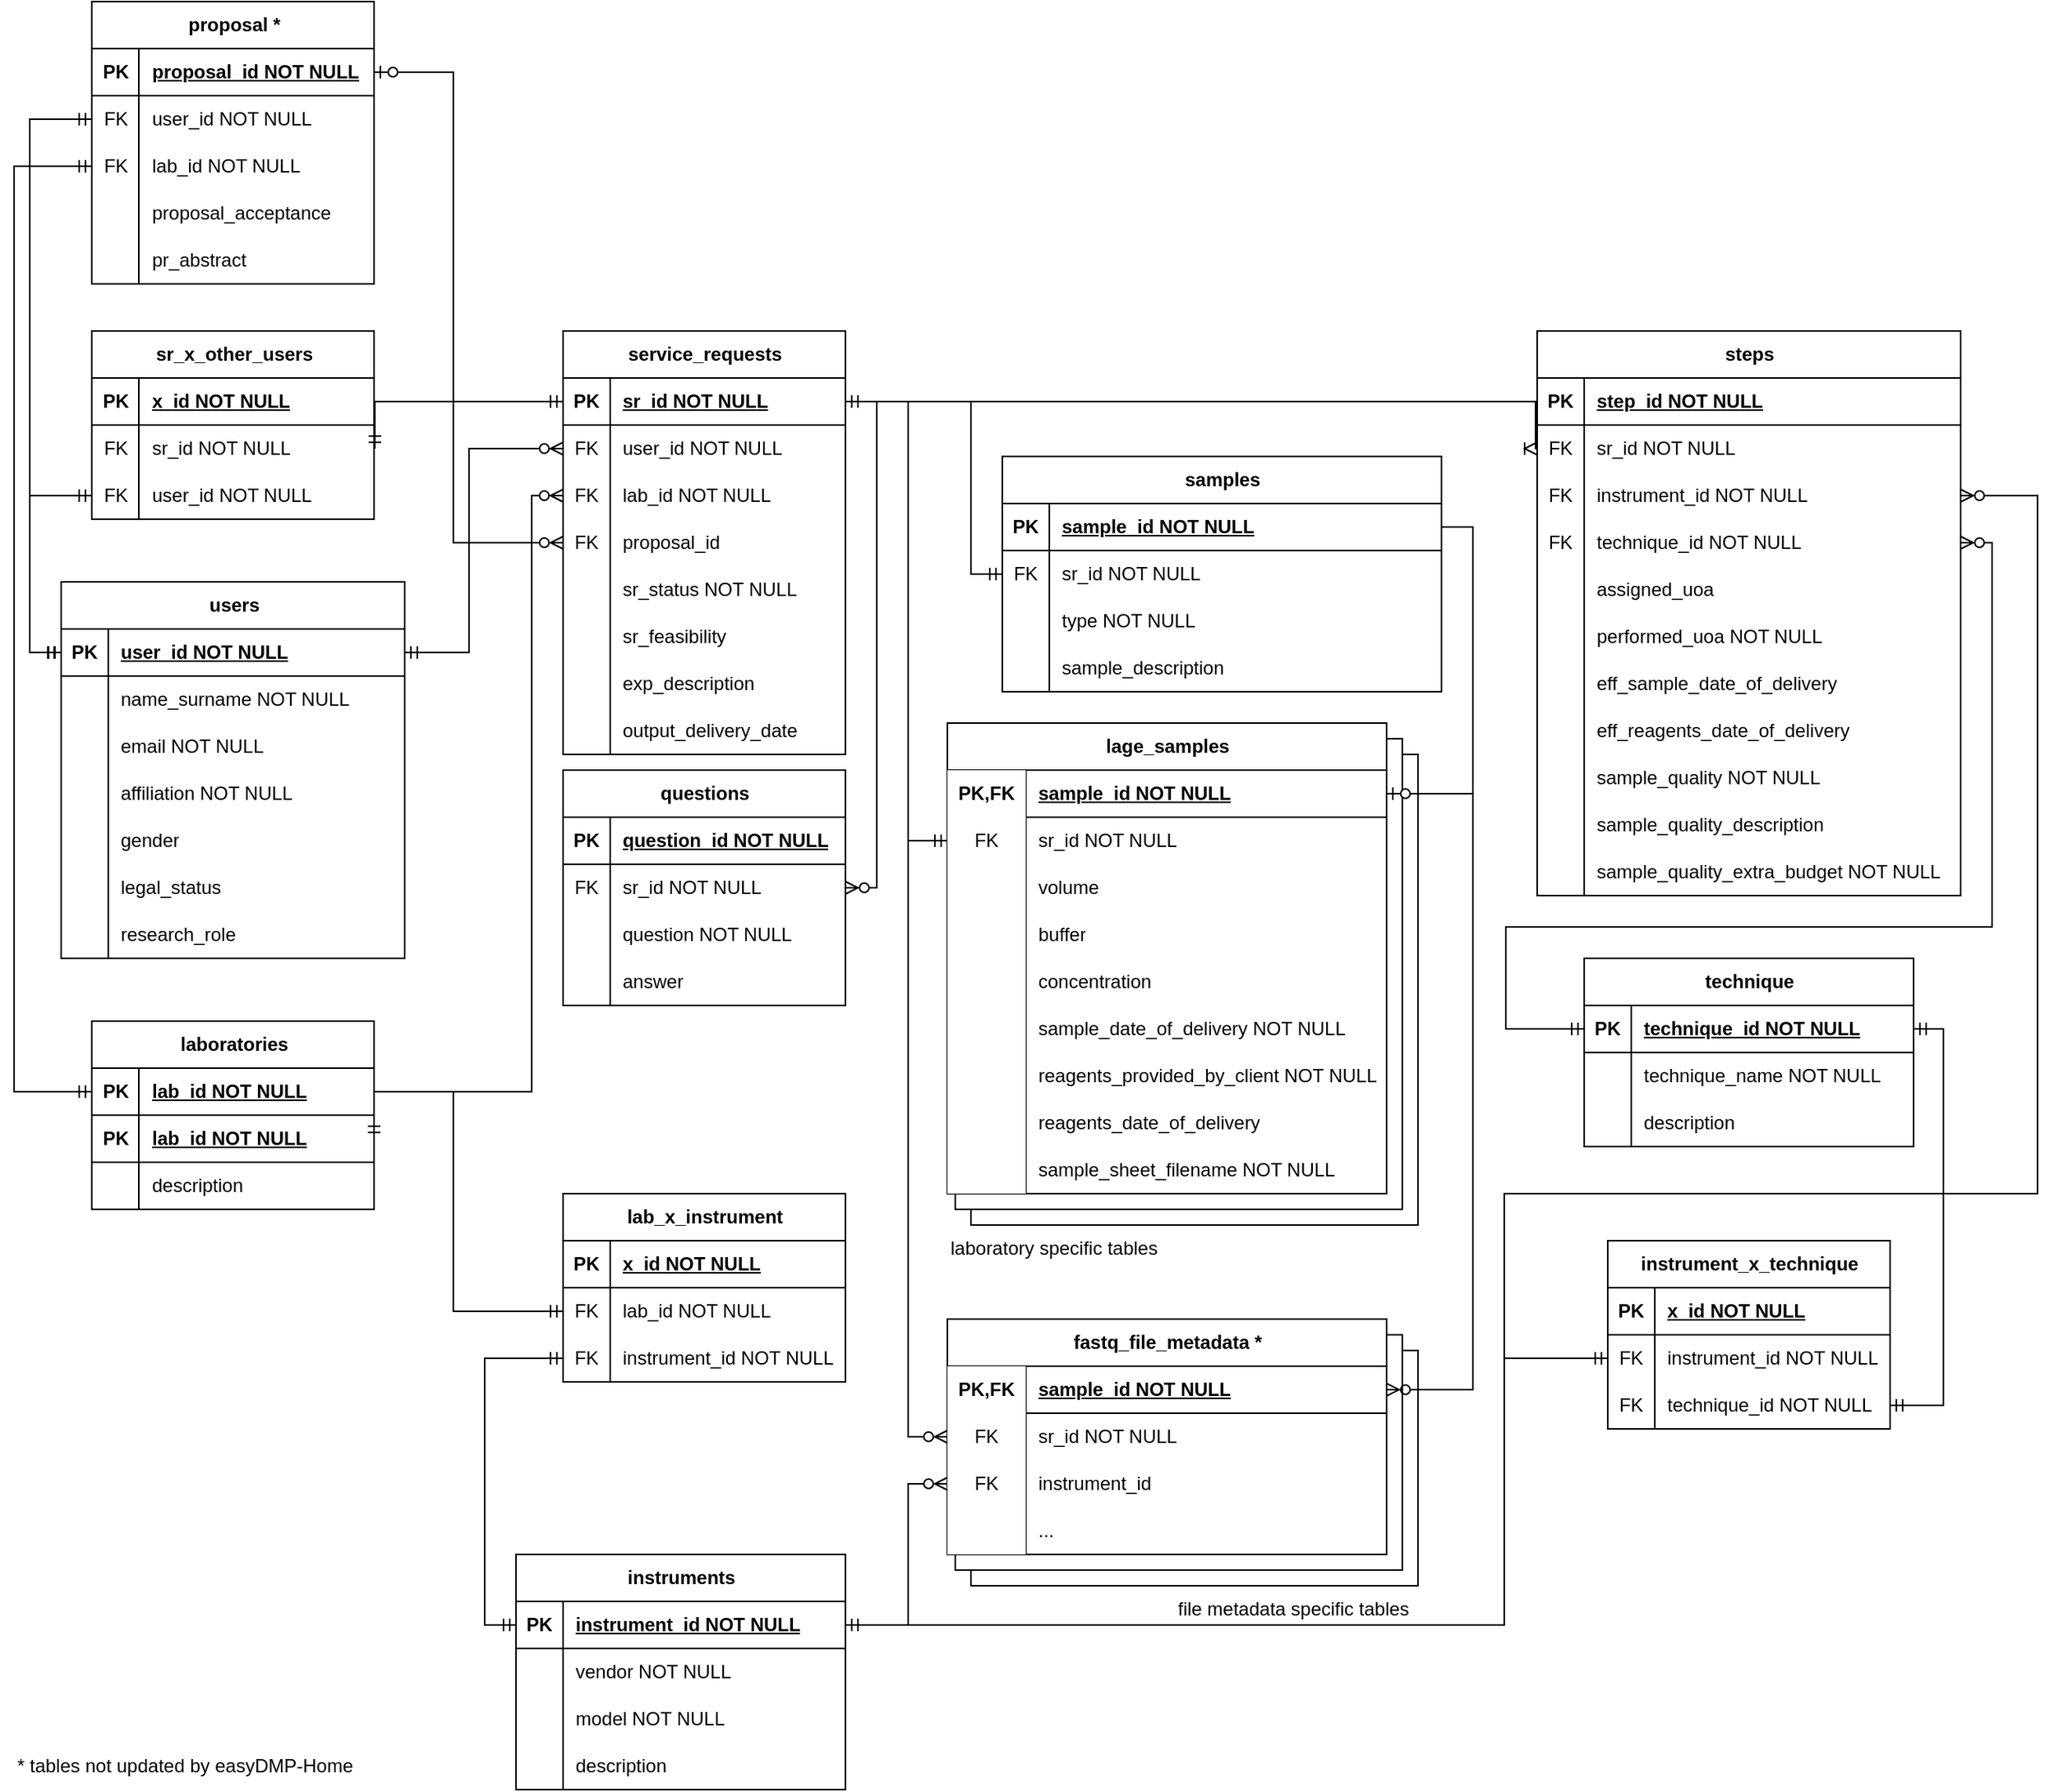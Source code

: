 <mxfile version="24.7.1" type="device">
  <diagram name="Page-1" id="e56a1550-8fbb-45ad-956c-1786394a9013">
    <mxGraphModel dx="1158" dy="1572" grid="1" gridSize="10" guides="1" tooltips="1" connect="1" arrows="1" fold="1" page="1" pageScale="1" pageWidth="1100" pageHeight="850" background="none" math="0" shadow="0">
      <root>
        <mxCell id="0" />
        <mxCell id="1" parent="0" />
        <mxCell id="gXZekTCrWwQPBIMLGHXF-281" value="" style="rounded=0;whiteSpace=wrap;html=1;" vertex="1" parent="1">
          <mxGeometry x="660" y="690" width="285" height="150" as="geometry" />
        </mxCell>
        <mxCell id="gXZekTCrWwQPBIMLGHXF-280" value="" style="rounded=0;whiteSpace=wrap;html=1;" vertex="1" parent="1">
          <mxGeometry x="650" y="680" width="285" height="150" as="geometry" />
        </mxCell>
        <mxCell id="gXZekTCrWwQPBIMLGHXF-172" value="" style="rounded=0;whiteSpace=wrap;html=1;" vertex="1" parent="1">
          <mxGeometry x="660" y="310" width="285" height="300" as="geometry" />
        </mxCell>
        <mxCell id="gXZekTCrWwQPBIMLGHXF-170" value="" style="rounded=0;whiteSpace=wrap;html=1;" vertex="1" parent="1">
          <mxGeometry x="650" y="300" width="285" height="300" as="geometry" />
        </mxCell>
        <mxCell id="J-BMy_T0MUUJSGbT4rSU-21" value="users" style="shape=table;startSize=30;container=1;collapsible=1;childLayout=tableLayout;fixedRows=1;rowLines=0;fontStyle=1;align=center;resizeLast=1;html=1;" parent="1" vertex="1">
          <mxGeometry x="80" y="200" width="219" height="240" as="geometry" />
        </mxCell>
        <mxCell id="J-BMy_T0MUUJSGbT4rSU-22" value="" style="shape=tableRow;horizontal=0;startSize=0;swimlaneHead=0;swimlaneBody=0;fillColor=none;collapsible=0;dropTarget=0;points=[[0,0.5],[1,0.5]];portConstraint=eastwest;top=0;left=0;right=0;bottom=1;" parent="J-BMy_T0MUUJSGbT4rSU-21" vertex="1">
          <mxGeometry y="30" width="219" height="30" as="geometry" />
        </mxCell>
        <mxCell id="J-BMy_T0MUUJSGbT4rSU-23" value="PK" style="shape=partialRectangle;connectable=0;fillColor=none;top=0;left=0;bottom=0;right=0;fontStyle=1;overflow=hidden;whiteSpace=wrap;html=1;" parent="J-BMy_T0MUUJSGbT4rSU-22" vertex="1">
          <mxGeometry width="30" height="30" as="geometry">
            <mxRectangle width="30" height="30" as="alternateBounds" />
          </mxGeometry>
        </mxCell>
        <mxCell id="J-BMy_T0MUUJSGbT4rSU-24" value="user_id&amp;nbsp;NOT NULL" style="shape=partialRectangle;connectable=0;fillColor=none;top=0;left=0;bottom=0;right=0;align=left;spacingLeft=6;fontStyle=5;overflow=hidden;whiteSpace=wrap;html=1;" parent="J-BMy_T0MUUJSGbT4rSU-22" vertex="1">
          <mxGeometry x="30" width="189" height="30" as="geometry">
            <mxRectangle width="189" height="30" as="alternateBounds" />
          </mxGeometry>
        </mxCell>
        <mxCell id="J-BMy_T0MUUJSGbT4rSU-25" value="" style="shape=tableRow;horizontal=0;startSize=0;swimlaneHead=0;swimlaneBody=0;fillColor=none;collapsible=0;dropTarget=0;points=[[0,0.5],[1,0.5]];portConstraint=eastwest;top=0;left=0;right=0;bottom=0;" parent="J-BMy_T0MUUJSGbT4rSU-21" vertex="1">
          <mxGeometry y="60" width="219" height="30" as="geometry" />
        </mxCell>
        <mxCell id="J-BMy_T0MUUJSGbT4rSU-26" value="" style="shape=partialRectangle;connectable=0;fillColor=none;top=0;left=0;bottom=0;right=0;editable=1;overflow=hidden;whiteSpace=wrap;html=1;" parent="J-BMy_T0MUUJSGbT4rSU-25" vertex="1">
          <mxGeometry width="30" height="30" as="geometry">
            <mxRectangle width="30" height="30" as="alternateBounds" />
          </mxGeometry>
        </mxCell>
        <mxCell id="J-BMy_T0MUUJSGbT4rSU-27" value="name_surname&amp;nbsp;NOT NULL" style="shape=partialRectangle;connectable=0;fillColor=none;top=0;left=0;bottom=0;right=0;align=left;spacingLeft=6;overflow=hidden;whiteSpace=wrap;html=1;" parent="J-BMy_T0MUUJSGbT4rSU-25" vertex="1">
          <mxGeometry x="30" width="189" height="30" as="geometry">
            <mxRectangle width="189" height="30" as="alternateBounds" />
          </mxGeometry>
        </mxCell>
        <mxCell id="J-BMy_T0MUUJSGbT4rSU-28" value="" style="shape=tableRow;horizontal=0;startSize=0;swimlaneHead=0;swimlaneBody=0;fillColor=none;collapsible=0;dropTarget=0;points=[[0,0.5],[1,0.5]];portConstraint=eastwest;top=0;left=0;right=0;bottom=0;" parent="J-BMy_T0MUUJSGbT4rSU-21" vertex="1">
          <mxGeometry y="90" width="219" height="30" as="geometry" />
        </mxCell>
        <mxCell id="J-BMy_T0MUUJSGbT4rSU-29" value="" style="shape=partialRectangle;connectable=0;fillColor=none;top=0;left=0;bottom=0;right=0;editable=1;overflow=hidden;whiteSpace=wrap;html=1;" parent="J-BMy_T0MUUJSGbT4rSU-28" vertex="1">
          <mxGeometry width="30" height="30" as="geometry">
            <mxRectangle width="30" height="30" as="alternateBounds" />
          </mxGeometry>
        </mxCell>
        <mxCell id="J-BMy_T0MUUJSGbT4rSU-30" value="email&amp;nbsp;NOT NULL" style="shape=partialRectangle;connectable=0;fillColor=none;top=0;left=0;bottom=0;right=0;align=left;spacingLeft=6;overflow=hidden;whiteSpace=wrap;html=1;" parent="J-BMy_T0MUUJSGbT4rSU-28" vertex="1">
          <mxGeometry x="30" width="189" height="30" as="geometry">
            <mxRectangle width="189" height="30" as="alternateBounds" />
          </mxGeometry>
        </mxCell>
        <mxCell id="J-BMy_T0MUUJSGbT4rSU-31" value="" style="shape=tableRow;horizontal=0;startSize=0;swimlaneHead=0;swimlaneBody=0;fillColor=none;collapsible=0;dropTarget=0;points=[[0,0.5],[1,0.5]];portConstraint=eastwest;top=0;left=0;right=0;bottom=0;" parent="J-BMy_T0MUUJSGbT4rSU-21" vertex="1">
          <mxGeometry y="120" width="219" height="30" as="geometry" />
        </mxCell>
        <mxCell id="J-BMy_T0MUUJSGbT4rSU-32" value="" style="shape=partialRectangle;connectable=0;fillColor=none;top=0;left=0;bottom=0;right=0;editable=1;overflow=hidden;whiteSpace=wrap;html=1;" parent="J-BMy_T0MUUJSGbT4rSU-31" vertex="1">
          <mxGeometry width="30" height="30" as="geometry">
            <mxRectangle width="30" height="30" as="alternateBounds" />
          </mxGeometry>
        </mxCell>
        <mxCell id="J-BMy_T0MUUJSGbT4rSU-33" value="affiliation&amp;nbsp;NOT NULL" style="shape=partialRectangle;connectable=0;fillColor=none;top=0;left=0;bottom=0;right=0;align=left;spacingLeft=6;overflow=hidden;whiteSpace=wrap;html=1;" parent="J-BMy_T0MUUJSGbT4rSU-31" vertex="1">
          <mxGeometry x="30" width="189" height="30" as="geometry">
            <mxRectangle width="189" height="30" as="alternateBounds" />
          </mxGeometry>
        </mxCell>
        <mxCell id="J-BMy_T0MUUJSGbT4rSU-37" value="" style="shape=tableRow;horizontal=0;startSize=0;swimlaneHead=0;swimlaneBody=0;fillColor=none;collapsible=0;dropTarget=0;points=[[0,0.5],[1,0.5]];portConstraint=eastwest;top=0;left=0;right=0;bottom=0;" parent="J-BMy_T0MUUJSGbT4rSU-21" vertex="1">
          <mxGeometry y="150" width="219" height="30" as="geometry" />
        </mxCell>
        <mxCell id="J-BMy_T0MUUJSGbT4rSU-38" value="" style="shape=partialRectangle;connectable=0;fillColor=none;top=0;left=0;bottom=0;right=0;editable=1;overflow=hidden;whiteSpace=wrap;html=1;" parent="J-BMy_T0MUUJSGbT4rSU-37" vertex="1">
          <mxGeometry width="30" height="30" as="geometry">
            <mxRectangle width="30" height="30" as="alternateBounds" />
          </mxGeometry>
        </mxCell>
        <mxCell id="J-BMy_T0MUUJSGbT4rSU-39" value="gender" style="shape=partialRectangle;connectable=0;fillColor=none;top=0;left=0;bottom=0;right=0;align=left;spacingLeft=6;overflow=hidden;whiteSpace=wrap;html=1;" parent="J-BMy_T0MUUJSGbT4rSU-37" vertex="1">
          <mxGeometry x="30" width="189" height="30" as="geometry">
            <mxRectangle width="189" height="30" as="alternateBounds" />
          </mxGeometry>
        </mxCell>
        <mxCell id="J-BMy_T0MUUJSGbT4rSU-40" value="" style="shape=tableRow;horizontal=0;startSize=0;swimlaneHead=0;swimlaneBody=0;fillColor=none;collapsible=0;dropTarget=0;points=[[0,0.5],[1,0.5]];portConstraint=eastwest;top=0;left=0;right=0;bottom=0;" parent="J-BMy_T0MUUJSGbT4rSU-21" vertex="1">
          <mxGeometry y="180" width="219" height="30" as="geometry" />
        </mxCell>
        <mxCell id="J-BMy_T0MUUJSGbT4rSU-41" value="" style="shape=partialRectangle;connectable=0;fillColor=none;top=0;left=0;bottom=0;right=0;editable=1;overflow=hidden;whiteSpace=wrap;html=1;" parent="J-BMy_T0MUUJSGbT4rSU-40" vertex="1">
          <mxGeometry width="30" height="30" as="geometry">
            <mxRectangle width="30" height="30" as="alternateBounds" />
          </mxGeometry>
        </mxCell>
        <mxCell id="J-BMy_T0MUUJSGbT4rSU-42" value="legal_status" style="shape=partialRectangle;connectable=0;fillColor=none;top=0;left=0;bottom=0;right=0;align=left;spacingLeft=6;overflow=hidden;whiteSpace=wrap;html=1;" parent="J-BMy_T0MUUJSGbT4rSU-40" vertex="1">
          <mxGeometry x="30" width="189" height="30" as="geometry">
            <mxRectangle width="189" height="30" as="alternateBounds" />
          </mxGeometry>
        </mxCell>
        <mxCell id="J-BMy_T0MUUJSGbT4rSU-43" value="" style="shape=tableRow;horizontal=0;startSize=0;swimlaneHead=0;swimlaneBody=0;fillColor=none;collapsible=0;dropTarget=0;points=[[0,0.5],[1,0.5]];portConstraint=eastwest;top=0;left=0;right=0;bottom=0;" parent="J-BMy_T0MUUJSGbT4rSU-21" vertex="1">
          <mxGeometry y="210" width="219" height="30" as="geometry" />
        </mxCell>
        <mxCell id="J-BMy_T0MUUJSGbT4rSU-44" value="" style="shape=partialRectangle;connectable=0;fillColor=none;top=0;left=0;bottom=0;right=0;editable=1;overflow=hidden;whiteSpace=wrap;html=1;" parent="J-BMy_T0MUUJSGbT4rSU-43" vertex="1">
          <mxGeometry width="30" height="30" as="geometry">
            <mxRectangle width="30" height="30" as="alternateBounds" />
          </mxGeometry>
        </mxCell>
        <mxCell id="J-BMy_T0MUUJSGbT4rSU-45" value="research_role" style="shape=partialRectangle;connectable=0;fillColor=none;top=0;left=0;bottom=0;right=0;align=left;spacingLeft=6;overflow=hidden;whiteSpace=wrap;html=1;" parent="J-BMy_T0MUUJSGbT4rSU-43" vertex="1">
          <mxGeometry x="30" width="189" height="30" as="geometry">
            <mxRectangle width="189" height="30" as="alternateBounds" />
          </mxGeometry>
        </mxCell>
        <mxCell id="J-BMy_T0MUUJSGbT4rSU-58" value="service_requests" style="shape=table;startSize=30;container=1;collapsible=1;childLayout=tableLayout;fixedRows=1;rowLines=0;fontStyle=1;align=center;resizeLast=1;html=1;" parent="1" vertex="1">
          <mxGeometry x="400" y="40" width="180" height="270" as="geometry" />
        </mxCell>
        <mxCell id="J-BMy_T0MUUJSGbT4rSU-59" value="" style="shape=tableRow;horizontal=0;startSize=0;swimlaneHead=0;swimlaneBody=0;fillColor=none;collapsible=0;dropTarget=0;points=[[0,0.5],[1,0.5]];portConstraint=eastwest;top=0;left=0;right=0;bottom=1;" parent="J-BMy_T0MUUJSGbT4rSU-58" vertex="1">
          <mxGeometry y="30" width="180" height="30" as="geometry" />
        </mxCell>
        <mxCell id="J-BMy_T0MUUJSGbT4rSU-60" value="PK" style="shape=partialRectangle;connectable=0;fillColor=none;top=0;left=0;bottom=0;right=0;fontStyle=1;overflow=hidden;whiteSpace=wrap;html=1;" parent="J-BMy_T0MUUJSGbT4rSU-59" vertex="1">
          <mxGeometry width="30" height="30" as="geometry">
            <mxRectangle width="30" height="30" as="alternateBounds" />
          </mxGeometry>
        </mxCell>
        <mxCell id="J-BMy_T0MUUJSGbT4rSU-61" value="sr_id&amp;nbsp;NOT NULL" style="shape=partialRectangle;connectable=0;fillColor=none;top=0;left=0;bottom=0;right=0;align=left;spacingLeft=6;fontStyle=5;overflow=hidden;whiteSpace=wrap;html=1;" parent="J-BMy_T0MUUJSGbT4rSU-59" vertex="1">
          <mxGeometry x="30" width="150" height="30" as="geometry">
            <mxRectangle width="150" height="30" as="alternateBounds" />
          </mxGeometry>
        </mxCell>
        <mxCell id="J-BMy_T0MUUJSGbT4rSU-62" value="" style="shape=tableRow;horizontal=0;startSize=0;swimlaneHead=0;swimlaneBody=0;fillColor=none;collapsible=0;dropTarget=0;points=[[0,0.5],[1,0.5]];portConstraint=eastwest;top=0;left=0;right=0;bottom=0;" parent="J-BMy_T0MUUJSGbT4rSU-58" vertex="1">
          <mxGeometry y="60" width="180" height="30" as="geometry" />
        </mxCell>
        <mxCell id="J-BMy_T0MUUJSGbT4rSU-63" value="FK" style="shape=partialRectangle;connectable=0;fillColor=none;top=0;left=0;bottom=0;right=0;editable=1;overflow=hidden;whiteSpace=wrap;html=1;" parent="J-BMy_T0MUUJSGbT4rSU-62" vertex="1">
          <mxGeometry width="30" height="30" as="geometry">
            <mxRectangle width="30" height="30" as="alternateBounds" />
          </mxGeometry>
        </mxCell>
        <mxCell id="J-BMy_T0MUUJSGbT4rSU-64" value="user_id&amp;nbsp;NOT NULL" style="shape=partialRectangle;connectable=0;fillColor=none;top=0;left=0;bottom=0;right=0;align=left;spacingLeft=6;overflow=hidden;whiteSpace=wrap;html=1;" parent="J-BMy_T0MUUJSGbT4rSU-62" vertex="1">
          <mxGeometry x="30" width="150" height="30" as="geometry">
            <mxRectangle width="150" height="30" as="alternateBounds" />
          </mxGeometry>
        </mxCell>
        <mxCell id="J-BMy_T0MUUJSGbT4rSU-65" value="" style="shape=tableRow;horizontal=0;startSize=0;swimlaneHead=0;swimlaneBody=0;fillColor=none;collapsible=0;dropTarget=0;points=[[0,0.5],[1,0.5]];portConstraint=eastwest;top=0;left=0;right=0;bottom=0;" parent="J-BMy_T0MUUJSGbT4rSU-58" vertex="1">
          <mxGeometry y="90" width="180" height="30" as="geometry" />
        </mxCell>
        <mxCell id="J-BMy_T0MUUJSGbT4rSU-66" value="FK" style="shape=partialRectangle;connectable=0;fillColor=none;top=0;left=0;bottom=0;right=0;editable=1;overflow=hidden;whiteSpace=wrap;html=1;" parent="J-BMy_T0MUUJSGbT4rSU-65" vertex="1">
          <mxGeometry width="30" height="30" as="geometry">
            <mxRectangle width="30" height="30" as="alternateBounds" />
          </mxGeometry>
        </mxCell>
        <mxCell id="J-BMy_T0MUUJSGbT4rSU-67" value="lab_id&amp;nbsp;NOT NULL" style="shape=partialRectangle;connectable=0;fillColor=none;top=0;left=0;bottom=0;right=0;align=left;spacingLeft=6;overflow=hidden;whiteSpace=wrap;html=1;" parent="J-BMy_T0MUUJSGbT4rSU-65" vertex="1">
          <mxGeometry x="30" width="150" height="30" as="geometry">
            <mxRectangle width="150" height="30" as="alternateBounds" />
          </mxGeometry>
        </mxCell>
        <mxCell id="gXZekTCrWwQPBIMLGHXF-207" style="shape=tableRow;horizontal=0;startSize=0;swimlaneHead=0;swimlaneBody=0;fillColor=none;collapsible=0;dropTarget=0;points=[[0,0.5],[1,0.5]];portConstraint=eastwest;top=0;left=0;right=0;bottom=0;" vertex="1" parent="J-BMy_T0MUUJSGbT4rSU-58">
          <mxGeometry y="120" width="180" height="30" as="geometry" />
        </mxCell>
        <mxCell id="gXZekTCrWwQPBIMLGHXF-208" value="FK" style="shape=partialRectangle;connectable=0;fillColor=none;top=0;left=0;bottom=0;right=0;editable=1;overflow=hidden;whiteSpace=wrap;html=1;" vertex="1" parent="gXZekTCrWwQPBIMLGHXF-207">
          <mxGeometry width="30" height="30" as="geometry">
            <mxRectangle width="30" height="30" as="alternateBounds" />
          </mxGeometry>
        </mxCell>
        <mxCell id="gXZekTCrWwQPBIMLGHXF-209" value="proposal_id" style="shape=partialRectangle;connectable=0;fillColor=none;top=0;left=0;bottom=0;right=0;align=left;spacingLeft=6;overflow=hidden;whiteSpace=wrap;html=1;" vertex="1" parent="gXZekTCrWwQPBIMLGHXF-207">
          <mxGeometry x="30" width="150" height="30" as="geometry">
            <mxRectangle width="150" height="30" as="alternateBounds" />
          </mxGeometry>
        </mxCell>
        <mxCell id="J-BMy_T0MUUJSGbT4rSU-68" value="" style="shape=tableRow;horizontal=0;startSize=0;swimlaneHead=0;swimlaneBody=0;fillColor=none;collapsible=0;dropTarget=0;points=[[0,0.5],[1,0.5]];portConstraint=eastwest;top=0;left=0;right=0;bottom=0;" parent="J-BMy_T0MUUJSGbT4rSU-58" vertex="1">
          <mxGeometry y="150" width="180" height="30" as="geometry" />
        </mxCell>
        <mxCell id="J-BMy_T0MUUJSGbT4rSU-69" value="" style="shape=partialRectangle;connectable=0;fillColor=none;top=0;left=0;bottom=0;right=0;editable=1;overflow=hidden;whiteSpace=wrap;html=1;" parent="J-BMy_T0MUUJSGbT4rSU-68" vertex="1">
          <mxGeometry width="30" height="30" as="geometry">
            <mxRectangle width="30" height="30" as="alternateBounds" />
          </mxGeometry>
        </mxCell>
        <mxCell id="J-BMy_T0MUUJSGbT4rSU-70" value="sr_status&amp;nbsp;NOT NULL" style="shape=partialRectangle;connectable=0;fillColor=none;top=0;left=0;bottom=0;right=0;align=left;spacingLeft=6;overflow=hidden;whiteSpace=wrap;html=1;" parent="J-BMy_T0MUUJSGbT4rSU-68" vertex="1">
          <mxGeometry x="30" width="150" height="30" as="geometry">
            <mxRectangle width="150" height="30" as="alternateBounds" />
          </mxGeometry>
        </mxCell>
        <mxCell id="J-BMy_T0MUUJSGbT4rSU-71" value="" style="shape=tableRow;horizontal=0;startSize=0;swimlaneHead=0;swimlaneBody=0;fillColor=none;collapsible=0;dropTarget=0;points=[[0,0.5],[1,0.5]];portConstraint=eastwest;top=0;left=0;right=0;bottom=0;" parent="J-BMy_T0MUUJSGbT4rSU-58" vertex="1">
          <mxGeometry y="180" width="180" height="30" as="geometry" />
        </mxCell>
        <mxCell id="J-BMy_T0MUUJSGbT4rSU-72" value="" style="shape=partialRectangle;connectable=0;fillColor=none;top=0;left=0;bottom=0;right=0;editable=1;overflow=hidden;whiteSpace=wrap;html=1;" parent="J-BMy_T0MUUJSGbT4rSU-71" vertex="1">
          <mxGeometry width="30" height="30" as="geometry">
            <mxRectangle width="30" height="30" as="alternateBounds" />
          </mxGeometry>
        </mxCell>
        <mxCell id="J-BMy_T0MUUJSGbT4rSU-73" value="sr_feasibility" style="shape=partialRectangle;connectable=0;fillColor=none;top=0;left=0;bottom=0;right=0;align=left;spacingLeft=6;overflow=hidden;whiteSpace=wrap;html=1;" parent="J-BMy_T0MUUJSGbT4rSU-71" vertex="1">
          <mxGeometry x="30" width="150" height="30" as="geometry">
            <mxRectangle width="150" height="30" as="alternateBounds" />
          </mxGeometry>
        </mxCell>
        <mxCell id="J-BMy_T0MUUJSGbT4rSU-74" value="" style="shape=tableRow;horizontal=0;startSize=0;swimlaneHead=0;swimlaneBody=0;fillColor=none;collapsible=0;dropTarget=0;points=[[0,0.5],[1,0.5]];portConstraint=eastwest;top=0;left=0;right=0;bottom=0;" parent="J-BMy_T0MUUJSGbT4rSU-58" vertex="1">
          <mxGeometry y="210" width="180" height="30" as="geometry" />
        </mxCell>
        <mxCell id="J-BMy_T0MUUJSGbT4rSU-75" value="" style="shape=partialRectangle;connectable=0;fillColor=none;top=0;left=0;bottom=0;right=0;editable=1;overflow=hidden;whiteSpace=wrap;html=1;" parent="J-BMy_T0MUUJSGbT4rSU-74" vertex="1">
          <mxGeometry width="30" height="30" as="geometry">
            <mxRectangle width="30" height="30" as="alternateBounds" />
          </mxGeometry>
        </mxCell>
        <mxCell id="J-BMy_T0MUUJSGbT4rSU-76" value="exp_description" style="shape=partialRectangle;connectable=0;fillColor=none;top=0;left=0;bottom=0;right=0;align=left;spacingLeft=6;overflow=hidden;whiteSpace=wrap;html=1;" parent="J-BMy_T0MUUJSGbT4rSU-74" vertex="1">
          <mxGeometry x="30" width="150" height="30" as="geometry">
            <mxRectangle width="150" height="30" as="alternateBounds" />
          </mxGeometry>
        </mxCell>
        <mxCell id="J-BMy_T0MUUJSGbT4rSU-77" value="" style="shape=tableRow;horizontal=0;startSize=0;swimlaneHead=0;swimlaneBody=0;fillColor=none;collapsible=0;dropTarget=0;points=[[0,0.5],[1,0.5]];portConstraint=eastwest;top=0;left=0;right=0;bottom=0;" parent="J-BMy_T0MUUJSGbT4rSU-58" vertex="1">
          <mxGeometry y="240" width="180" height="30" as="geometry" />
        </mxCell>
        <mxCell id="J-BMy_T0MUUJSGbT4rSU-78" value="&lt;div&gt;&lt;br&gt;&lt;/div&gt;&lt;div&gt;&lt;br&gt;&lt;/div&gt;&lt;div&gt;&lt;br&gt;&lt;/div&gt;&lt;div&gt;&lt;br&gt;&lt;/div&gt;" style="shape=partialRectangle;connectable=0;fillColor=none;top=0;left=0;bottom=0;right=0;editable=1;overflow=hidden;whiteSpace=wrap;html=1;" parent="J-BMy_T0MUUJSGbT4rSU-77" vertex="1">
          <mxGeometry width="30" height="30" as="geometry">
            <mxRectangle width="30" height="30" as="alternateBounds" />
          </mxGeometry>
        </mxCell>
        <mxCell id="J-BMy_T0MUUJSGbT4rSU-79" value="output_delivery_date" style="shape=partialRectangle;connectable=0;fillColor=none;top=0;left=0;bottom=0;right=0;align=left;spacingLeft=6;overflow=hidden;whiteSpace=wrap;html=1;" parent="J-BMy_T0MUUJSGbT4rSU-77" vertex="1">
          <mxGeometry x="30" width="150" height="30" as="geometry">
            <mxRectangle width="150" height="30" as="alternateBounds" />
          </mxGeometry>
        </mxCell>
        <mxCell id="J-BMy_T0MUUJSGbT4rSU-87" value="" style="edgeStyle=orthogonalEdgeStyle;fontSize=12;html=1;endArrow=ERzeroToMany;startArrow=ERmandOne;rounded=0;entryX=0;entryY=0.5;entryDx=0;entryDy=0;elbow=vertical;" parent="1" source="J-BMy_T0MUUJSGbT4rSU-22" target="J-BMy_T0MUUJSGbT4rSU-62" edge="1">
          <mxGeometry width="100" height="100" relative="1" as="geometry">
            <mxPoint x="570" y="600" as="sourcePoint" />
            <mxPoint x="670" y="500" as="targetPoint" />
            <Array as="points">
              <mxPoint x="340" y="245" />
              <mxPoint x="340" y="115" />
            </Array>
          </mxGeometry>
        </mxCell>
        <mxCell id="J-BMy_T0MUUJSGbT4rSU-88" value="laboratories" style="shape=table;startSize=30;container=1;collapsible=1;childLayout=tableLayout;fixedRows=1;rowLines=0;fontStyle=1;align=center;resizeLast=1;html=1;" parent="1" vertex="1">
          <mxGeometry x="99.5" y="480" width="180" height="120" as="geometry" />
        </mxCell>
        <mxCell id="gXZekTCrWwQPBIMLGHXF-233" value="" style="shape=tableRow;horizontal=0;startSize=0;swimlaneHead=0;swimlaneBody=0;fillColor=none;collapsible=0;dropTarget=0;points=[[0,0.5],[1,0.5]];portConstraint=eastwest;top=0;left=0;right=0;bottom=1;" vertex="1" parent="J-BMy_T0MUUJSGbT4rSU-88">
          <mxGeometry y="30" width="180" height="30" as="geometry" />
        </mxCell>
        <mxCell id="gXZekTCrWwQPBIMLGHXF-234" value="PK" style="shape=partialRectangle;connectable=0;fillColor=none;top=0;left=0;bottom=0;right=0;fontStyle=1;overflow=hidden;whiteSpace=wrap;html=1;" vertex="1" parent="gXZekTCrWwQPBIMLGHXF-233">
          <mxGeometry width="30" height="30" as="geometry">
            <mxRectangle width="30" height="30" as="alternateBounds" />
          </mxGeometry>
        </mxCell>
        <mxCell id="gXZekTCrWwQPBIMLGHXF-235" value="lab_id&amp;nbsp;NOT NULL" style="shape=partialRectangle;connectable=0;fillColor=none;top=0;left=0;bottom=0;right=0;align=left;spacingLeft=6;fontStyle=5;overflow=hidden;whiteSpace=wrap;html=1;" vertex="1" parent="gXZekTCrWwQPBIMLGHXF-233">
          <mxGeometry x="30" width="150" height="30" as="geometry">
            <mxRectangle width="150" height="30" as="alternateBounds" />
          </mxGeometry>
        </mxCell>
        <mxCell id="J-BMy_T0MUUJSGbT4rSU-89" value="" style="shape=tableRow;horizontal=0;startSize=0;swimlaneHead=0;swimlaneBody=0;fillColor=none;collapsible=0;dropTarget=0;points=[[0,0.5],[1,0.5]];portConstraint=eastwest;top=0;left=0;right=0;bottom=1;" parent="J-BMy_T0MUUJSGbT4rSU-88" vertex="1">
          <mxGeometry y="60" width="180" height="30" as="geometry" />
        </mxCell>
        <mxCell id="J-BMy_T0MUUJSGbT4rSU-90" value="PK" style="shape=partialRectangle;connectable=0;fillColor=none;top=0;left=0;bottom=0;right=0;fontStyle=1;overflow=hidden;whiteSpace=wrap;html=1;" parent="J-BMy_T0MUUJSGbT4rSU-89" vertex="1">
          <mxGeometry width="30" height="30" as="geometry">
            <mxRectangle width="30" height="30" as="alternateBounds" />
          </mxGeometry>
        </mxCell>
        <mxCell id="J-BMy_T0MUUJSGbT4rSU-91" value="lab_id&amp;nbsp;NOT NULL" style="shape=partialRectangle;connectable=0;fillColor=none;top=0;left=0;bottom=0;right=0;align=left;spacingLeft=6;fontStyle=5;overflow=hidden;whiteSpace=wrap;html=1;" parent="J-BMy_T0MUUJSGbT4rSU-89" vertex="1">
          <mxGeometry x="30" width="150" height="30" as="geometry">
            <mxRectangle width="150" height="30" as="alternateBounds" />
          </mxGeometry>
        </mxCell>
        <mxCell id="J-BMy_T0MUUJSGbT4rSU-92" value="" style="shape=tableRow;horizontal=0;startSize=0;swimlaneHead=0;swimlaneBody=0;fillColor=none;collapsible=0;dropTarget=0;points=[[0,0.5],[1,0.5]];portConstraint=eastwest;top=0;left=0;right=0;bottom=0;" parent="J-BMy_T0MUUJSGbT4rSU-88" vertex="1">
          <mxGeometry y="90" width="180" height="30" as="geometry" />
        </mxCell>
        <mxCell id="J-BMy_T0MUUJSGbT4rSU-93" value="" style="shape=partialRectangle;connectable=0;fillColor=none;top=0;left=0;bottom=0;right=0;editable=1;overflow=hidden;whiteSpace=wrap;html=1;" parent="J-BMy_T0MUUJSGbT4rSU-92" vertex="1">
          <mxGeometry width="30" height="30" as="geometry">
            <mxRectangle width="30" height="30" as="alternateBounds" />
          </mxGeometry>
        </mxCell>
        <mxCell id="J-BMy_T0MUUJSGbT4rSU-94" value="description" style="shape=partialRectangle;connectable=0;fillColor=none;top=0;left=0;bottom=0;right=0;align=left;spacingLeft=6;overflow=hidden;whiteSpace=wrap;html=1;" parent="J-BMy_T0MUUJSGbT4rSU-92" vertex="1">
          <mxGeometry x="30" width="150" height="30" as="geometry">
            <mxRectangle width="150" height="30" as="alternateBounds" />
          </mxGeometry>
        </mxCell>
        <mxCell id="J-BMy_T0MUUJSGbT4rSU-110" value="" style="edgeStyle=orthogonalEdgeStyle;fontSize=12;html=1;endArrow=ERzeroToMany;startArrow=ERmandOne;rounded=0;entryX=0;entryY=0.5;entryDx=0;entryDy=0;exitX=1;exitY=0.5;exitDx=0;exitDy=0;" parent="1" source="J-BMy_T0MUUJSGbT4rSU-89" target="J-BMy_T0MUUJSGbT4rSU-65" edge="1">
          <mxGeometry width="100" height="100" relative="1" as="geometry">
            <mxPoint x="420" y="600" as="sourcePoint" />
            <mxPoint x="530" y="760" as="targetPoint" />
            <Array as="points">
              <mxPoint x="380" y="525" />
              <mxPoint x="380" y="145" />
            </Array>
          </mxGeometry>
        </mxCell>
        <mxCell id="J-BMy_T0MUUJSGbT4rSU-111" value="samples" style="shape=table;startSize=30;container=1;collapsible=1;childLayout=tableLayout;fixedRows=1;rowLines=0;fontStyle=1;align=center;resizeLast=1;html=1;" parent="1" vertex="1">
          <mxGeometry x="680" y="120" width="280" height="150" as="geometry" />
        </mxCell>
        <mxCell id="J-BMy_T0MUUJSGbT4rSU-112" value="" style="shape=tableRow;horizontal=0;startSize=0;swimlaneHead=0;swimlaneBody=0;fillColor=none;collapsible=0;dropTarget=0;points=[[0,0.5],[1,0.5]];portConstraint=eastwest;top=0;left=0;right=0;bottom=1;" parent="J-BMy_T0MUUJSGbT4rSU-111" vertex="1">
          <mxGeometry y="30" width="280" height="30" as="geometry" />
        </mxCell>
        <mxCell id="J-BMy_T0MUUJSGbT4rSU-113" value="PK" style="shape=partialRectangle;connectable=0;fillColor=none;top=0;left=0;bottom=0;right=0;fontStyle=1;overflow=hidden;whiteSpace=wrap;html=1;" parent="J-BMy_T0MUUJSGbT4rSU-112" vertex="1">
          <mxGeometry width="30" height="30" as="geometry">
            <mxRectangle width="30" height="30" as="alternateBounds" />
          </mxGeometry>
        </mxCell>
        <mxCell id="J-BMy_T0MUUJSGbT4rSU-114" value="sample_id&amp;nbsp;NOT NULL" style="shape=partialRectangle;connectable=0;fillColor=none;top=0;left=0;bottom=0;right=0;align=left;spacingLeft=6;fontStyle=5;overflow=hidden;whiteSpace=wrap;html=1;" parent="J-BMy_T0MUUJSGbT4rSU-112" vertex="1">
          <mxGeometry x="30" width="250" height="30" as="geometry">
            <mxRectangle width="250" height="30" as="alternateBounds" />
          </mxGeometry>
        </mxCell>
        <mxCell id="J-BMy_T0MUUJSGbT4rSU-115" value="" style="shape=tableRow;horizontal=0;startSize=0;swimlaneHead=0;swimlaneBody=0;fillColor=none;collapsible=0;dropTarget=0;points=[[0,0.5],[1,0.5]];portConstraint=eastwest;top=0;left=0;right=0;bottom=0;" parent="J-BMy_T0MUUJSGbT4rSU-111" vertex="1">
          <mxGeometry y="60" width="280" height="30" as="geometry" />
        </mxCell>
        <mxCell id="J-BMy_T0MUUJSGbT4rSU-116" value="FK" style="shape=partialRectangle;connectable=0;fillColor=none;top=0;left=0;bottom=0;right=0;editable=1;overflow=hidden;whiteSpace=wrap;html=1;" parent="J-BMy_T0MUUJSGbT4rSU-115" vertex="1">
          <mxGeometry width="30" height="30" as="geometry">
            <mxRectangle width="30" height="30" as="alternateBounds" />
          </mxGeometry>
        </mxCell>
        <mxCell id="J-BMy_T0MUUJSGbT4rSU-117" value="sr_id&amp;nbsp;NOT NULL" style="shape=partialRectangle;connectable=0;fillColor=none;top=0;left=0;bottom=0;right=0;align=left;spacingLeft=6;overflow=hidden;whiteSpace=wrap;html=1;" parent="J-BMy_T0MUUJSGbT4rSU-115" vertex="1">
          <mxGeometry x="30" width="250" height="30" as="geometry">
            <mxRectangle width="250" height="30" as="alternateBounds" />
          </mxGeometry>
        </mxCell>
        <mxCell id="J-BMy_T0MUUJSGbT4rSU-118" value="" style="shape=tableRow;horizontal=0;startSize=0;swimlaneHead=0;swimlaneBody=0;fillColor=none;collapsible=0;dropTarget=0;points=[[0,0.5],[1,0.5]];portConstraint=eastwest;top=0;left=0;right=0;bottom=0;" parent="J-BMy_T0MUUJSGbT4rSU-111" vertex="1">
          <mxGeometry y="90" width="280" height="30" as="geometry" />
        </mxCell>
        <mxCell id="J-BMy_T0MUUJSGbT4rSU-119" value="" style="shape=partialRectangle;connectable=0;fillColor=none;top=0;left=0;bottom=0;right=0;editable=1;overflow=hidden;whiteSpace=wrap;html=1;" parent="J-BMy_T0MUUJSGbT4rSU-118" vertex="1">
          <mxGeometry width="30" height="30" as="geometry">
            <mxRectangle width="30" height="30" as="alternateBounds" />
          </mxGeometry>
        </mxCell>
        <mxCell id="J-BMy_T0MUUJSGbT4rSU-120" value="type&amp;nbsp;NOT NULL" style="shape=partialRectangle;connectable=0;fillColor=none;top=0;left=0;bottom=0;right=0;align=left;spacingLeft=6;overflow=hidden;whiteSpace=wrap;html=1;" parent="J-BMy_T0MUUJSGbT4rSU-118" vertex="1">
          <mxGeometry x="30" width="250" height="30" as="geometry">
            <mxRectangle width="250" height="30" as="alternateBounds" />
          </mxGeometry>
        </mxCell>
        <mxCell id="J-BMy_T0MUUJSGbT4rSU-130" value="" style="shape=tableRow;horizontal=0;startSize=0;swimlaneHead=0;swimlaneBody=0;fillColor=none;collapsible=0;dropTarget=0;points=[[0,0.5],[1,0.5]];portConstraint=eastwest;top=0;left=0;right=0;bottom=0;" parent="J-BMy_T0MUUJSGbT4rSU-111" vertex="1">
          <mxGeometry y="120" width="280" height="30" as="geometry" />
        </mxCell>
        <mxCell id="J-BMy_T0MUUJSGbT4rSU-131" value="" style="shape=partialRectangle;connectable=0;fillColor=none;top=0;left=0;bottom=0;right=0;editable=1;overflow=hidden;whiteSpace=wrap;html=1;" parent="J-BMy_T0MUUJSGbT4rSU-130" vertex="1">
          <mxGeometry width="30" height="30" as="geometry">
            <mxRectangle width="30" height="30" as="alternateBounds" />
          </mxGeometry>
        </mxCell>
        <mxCell id="J-BMy_T0MUUJSGbT4rSU-132" value="sample_description" style="shape=partialRectangle;connectable=0;fillColor=none;top=0;left=0;bottom=0;right=0;align=left;spacingLeft=6;overflow=hidden;whiteSpace=wrap;html=1;" parent="J-BMy_T0MUUJSGbT4rSU-130" vertex="1">
          <mxGeometry x="30" width="250" height="30" as="geometry">
            <mxRectangle width="250" height="30" as="alternateBounds" />
          </mxGeometry>
        </mxCell>
        <mxCell id="J-BMy_T0MUUJSGbT4rSU-149" value="" style="edgeStyle=orthogonalEdgeStyle;fontSize=12;html=1;endArrow=ERmandOne;startArrow=ERmandOne;rounded=0;entryX=0;entryY=0.5;entryDx=0;entryDy=0;exitX=1;exitY=0.5;exitDx=0;exitDy=0;" parent="1" source="J-BMy_T0MUUJSGbT4rSU-59" target="J-BMy_T0MUUJSGbT4rSU-115" edge="1">
          <mxGeometry width="100" height="100" relative="1" as="geometry">
            <mxPoint x="550" y="570" as="sourcePoint" />
            <mxPoint x="650" y="470" as="targetPoint" />
            <Array as="points">
              <mxPoint x="660" y="85" />
              <mxPoint x="660" y="195" />
            </Array>
          </mxGeometry>
        </mxCell>
        <mxCell id="J-BMy_T0MUUJSGbT4rSU-150" value="steps" style="shape=table;startSize=30;container=1;collapsible=1;childLayout=tableLayout;fixedRows=1;rowLines=0;fontStyle=1;align=center;resizeLast=1;html=1;" parent="1" vertex="1">
          <mxGeometry x="1021" y="40" width="270" height="360" as="geometry" />
        </mxCell>
        <mxCell id="J-BMy_T0MUUJSGbT4rSU-151" value="" style="shape=tableRow;horizontal=0;startSize=0;swimlaneHead=0;swimlaneBody=0;fillColor=none;collapsible=0;dropTarget=0;points=[[0,0.5],[1,0.5]];portConstraint=eastwest;top=0;left=0;right=0;bottom=1;" parent="J-BMy_T0MUUJSGbT4rSU-150" vertex="1">
          <mxGeometry y="30" width="270" height="30" as="geometry" />
        </mxCell>
        <mxCell id="J-BMy_T0MUUJSGbT4rSU-152" value="PK" style="shape=partialRectangle;connectable=0;fillColor=none;top=0;left=0;bottom=0;right=0;fontStyle=1;overflow=hidden;whiteSpace=wrap;html=1;" parent="J-BMy_T0MUUJSGbT4rSU-151" vertex="1">
          <mxGeometry width="30" height="30" as="geometry">
            <mxRectangle width="30" height="30" as="alternateBounds" />
          </mxGeometry>
        </mxCell>
        <mxCell id="J-BMy_T0MUUJSGbT4rSU-153" value="step_id&amp;nbsp;NOT NULL" style="shape=partialRectangle;connectable=0;fillColor=none;top=0;left=0;bottom=0;right=0;align=left;spacingLeft=6;fontStyle=5;overflow=hidden;whiteSpace=wrap;html=1;" parent="J-BMy_T0MUUJSGbT4rSU-151" vertex="1">
          <mxGeometry x="30" width="240" height="30" as="geometry">
            <mxRectangle width="240" height="30" as="alternateBounds" />
          </mxGeometry>
        </mxCell>
        <mxCell id="J-BMy_T0MUUJSGbT4rSU-154" value="" style="shape=tableRow;horizontal=0;startSize=0;swimlaneHead=0;swimlaneBody=0;fillColor=none;collapsible=0;dropTarget=0;points=[[0,0.5],[1,0.5]];portConstraint=eastwest;top=0;left=0;right=0;bottom=0;" parent="J-BMy_T0MUUJSGbT4rSU-150" vertex="1">
          <mxGeometry y="60" width="270" height="30" as="geometry" />
        </mxCell>
        <mxCell id="J-BMy_T0MUUJSGbT4rSU-155" value="FK" style="shape=partialRectangle;connectable=0;fillColor=none;top=0;left=0;bottom=0;right=0;editable=1;overflow=hidden;whiteSpace=wrap;html=1;" parent="J-BMy_T0MUUJSGbT4rSU-154" vertex="1">
          <mxGeometry width="30" height="30" as="geometry">
            <mxRectangle width="30" height="30" as="alternateBounds" />
          </mxGeometry>
        </mxCell>
        <mxCell id="J-BMy_T0MUUJSGbT4rSU-156" value="sr_id&amp;nbsp;NOT NULL" style="shape=partialRectangle;connectable=0;fillColor=none;top=0;left=0;bottom=0;right=0;align=left;spacingLeft=6;overflow=hidden;whiteSpace=wrap;html=1;" parent="J-BMy_T0MUUJSGbT4rSU-154" vertex="1">
          <mxGeometry x="30" width="240" height="30" as="geometry">
            <mxRectangle width="240" height="30" as="alternateBounds" />
          </mxGeometry>
        </mxCell>
        <mxCell id="J-BMy_T0MUUJSGbT4rSU-157" value="" style="shape=tableRow;horizontal=0;startSize=0;swimlaneHead=0;swimlaneBody=0;fillColor=none;collapsible=0;dropTarget=0;points=[[0,0.5],[1,0.5]];portConstraint=eastwest;top=0;left=0;right=0;bottom=0;" parent="J-BMy_T0MUUJSGbT4rSU-150" vertex="1">
          <mxGeometry y="90" width="270" height="30" as="geometry" />
        </mxCell>
        <mxCell id="J-BMy_T0MUUJSGbT4rSU-158" value="FK" style="shape=partialRectangle;connectable=0;fillColor=none;top=0;left=0;bottom=0;right=0;editable=1;overflow=hidden;whiteSpace=wrap;html=1;" parent="J-BMy_T0MUUJSGbT4rSU-157" vertex="1">
          <mxGeometry width="30" height="30" as="geometry">
            <mxRectangle width="30" height="30" as="alternateBounds" />
          </mxGeometry>
        </mxCell>
        <mxCell id="J-BMy_T0MUUJSGbT4rSU-159" value="instrument_id&amp;nbsp;NOT NULL" style="shape=partialRectangle;connectable=0;fillColor=none;top=0;left=0;bottom=0;right=0;align=left;spacingLeft=6;overflow=hidden;whiteSpace=wrap;html=1;" parent="J-BMy_T0MUUJSGbT4rSU-157" vertex="1">
          <mxGeometry x="30" width="240" height="30" as="geometry">
            <mxRectangle width="240" height="30" as="alternateBounds" />
          </mxGeometry>
        </mxCell>
        <mxCell id="J-BMy_T0MUUJSGbT4rSU-160" value="" style="shape=tableRow;horizontal=0;startSize=0;swimlaneHead=0;swimlaneBody=0;fillColor=none;collapsible=0;dropTarget=0;points=[[0,0.5],[1,0.5]];portConstraint=eastwest;top=0;left=0;right=0;bottom=0;" parent="J-BMy_T0MUUJSGbT4rSU-150" vertex="1">
          <mxGeometry y="120" width="270" height="30" as="geometry" />
        </mxCell>
        <mxCell id="J-BMy_T0MUUJSGbT4rSU-161" value="FK" style="shape=partialRectangle;connectable=0;fillColor=none;top=0;left=0;bottom=0;right=0;editable=1;overflow=hidden;whiteSpace=wrap;html=1;" parent="J-BMy_T0MUUJSGbT4rSU-160" vertex="1">
          <mxGeometry width="30" height="30" as="geometry">
            <mxRectangle width="30" height="30" as="alternateBounds" />
          </mxGeometry>
        </mxCell>
        <mxCell id="J-BMy_T0MUUJSGbT4rSU-162" value="technique_id&amp;nbsp;NOT NULL" style="shape=partialRectangle;connectable=0;fillColor=none;top=0;left=0;bottom=0;right=0;align=left;spacingLeft=6;overflow=hidden;whiteSpace=wrap;html=1;" parent="J-BMy_T0MUUJSGbT4rSU-160" vertex="1">
          <mxGeometry x="30" width="240" height="30" as="geometry">
            <mxRectangle width="240" height="30" as="alternateBounds" />
          </mxGeometry>
        </mxCell>
        <mxCell id="J-BMy_T0MUUJSGbT4rSU-163" value="" style="shape=tableRow;horizontal=0;startSize=0;swimlaneHead=0;swimlaneBody=0;fillColor=none;collapsible=0;dropTarget=0;points=[[0,0.5],[1,0.5]];portConstraint=eastwest;top=0;left=0;right=0;bottom=0;" parent="J-BMy_T0MUUJSGbT4rSU-150" vertex="1">
          <mxGeometry y="150" width="270" height="30" as="geometry" />
        </mxCell>
        <mxCell id="J-BMy_T0MUUJSGbT4rSU-164" value="" style="shape=partialRectangle;connectable=0;fillColor=none;top=0;left=0;bottom=0;right=0;editable=1;overflow=hidden;whiteSpace=wrap;html=1;" parent="J-BMy_T0MUUJSGbT4rSU-163" vertex="1">
          <mxGeometry width="30" height="30" as="geometry">
            <mxRectangle width="30" height="30" as="alternateBounds" />
          </mxGeometry>
        </mxCell>
        <mxCell id="J-BMy_T0MUUJSGbT4rSU-165" value="assigned_uoa" style="shape=partialRectangle;connectable=0;fillColor=none;top=0;left=0;bottom=0;right=0;align=left;spacingLeft=6;overflow=hidden;whiteSpace=wrap;html=1;" parent="J-BMy_T0MUUJSGbT4rSU-163" vertex="1">
          <mxGeometry x="30" width="240" height="30" as="geometry">
            <mxRectangle width="240" height="30" as="alternateBounds" />
          </mxGeometry>
        </mxCell>
        <mxCell id="J-BMy_T0MUUJSGbT4rSU-166" value="" style="shape=tableRow;horizontal=0;startSize=0;swimlaneHead=0;swimlaneBody=0;fillColor=none;collapsible=0;dropTarget=0;points=[[0,0.5],[1,0.5]];portConstraint=eastwest;top=0;left=0;right=0;bottom=0;" parent="J-BMy_T0MUUJSGbT4rSU-150" vertex="1">
          <mxGeometry y="180" width="270" height="30" as="geometry" />
        </mxCell>
        <mxCell id="J-BMy_T0MUUJSGbT4rSU-167" value="" style="shape=partialRectangle;connectable=0;fillColor=none;top=0;left=0;bottom=0;right=0;editable=1;overflow=hidden;whiteSpace=wrap;html=1;" parent="J-BMy_T0MUUJSGbT4rSU-166" vertex="1">
          <mxGeometry width="30" height="30" as="geometry">
            <mxRectangle width="30" height="30" as="alternateBounds" />
          </mxGeometry>
        </mxCell>
        <mxCell id="J-BMy_T0MUUJSGbT4rSU-168" value="performed_uoa&amp;nbsp;NOT NULL" style="shape=partialRectangle;connectable=0;fillColor=none;top=0;left=0;bottom=0;right=0;align=left;spacingLeft=6;overflow=hidden;whiteSpace=wrap;html=1;" parent="J-BMy_T0MUUJSGbT4rSU-166" vertex="1">
          <mxGeometry x="30" width="240" height="30" as="geometry">
            <mxRectangle width="240" height="30" as="alternateBounds" />
          </mxGeometry>
        </mxCell>
        <mxCell id="J-BMy_T0MUUJSGbT4rSU-172" value="" style="shape=tableRow;horizontal=0;startSize=0;swimlaneHead=0;swimlaneBody=0;fillColor=none;collapsible=0;dropTarget=0;points=[[0,0.5],[1,0.5]];portConstraint=eastwest;top=0;left=0;right=0;bottom=0;" parent="J-BMy_T0MUUJSGbT4rSU-150" vertex="1">
          <mxGeometry y="210" width="270" height="30" as="geometry" />
        </mxCell>
        <mxCell id="J-BMy_T0MUUJSGbT4rSU-173" value="" style="shape=partialRectangle;connectable=0;fillColor=none;top=0;left=0;bottom=0;right=0;editable=1;overflow=hidden;whiteSpace=wrap;html=1;" parent="J-BMy_T0MUUJSGbT4rSU-172" vertex="1">
          <mxGeometry width="30" height="30" as="geometry">
            <mxRectangle width="30" height="30" as="alternateBounds" />
          </mxGeometry>
        </mxCell>
        <mxCell id="J-BMy_T0MUUJSGbT4rSU-174" value="eff_sample_date_of_delivery" style="shape=partialRectangle;connectable=0;fillColor=none;top=0;left=0;bottom=0;right=0;align=left;spacingLeft=6;overflow=hidden;whiteSpace=wrap;html=1;" parent="J-BMy_T0MUUJSGbT4rSU-172" vertex="1">
          <mxGeometry x="30" width="240" height="30" as="geometry">
            <mxRectangle width="240" height="30" as="alternateBounds" />
          </mxGeometry>
        </mxCell>
        <mxCell id="J-BMy_T0MUUJSGbT4rSU-178" value="" style="shape=tableRow;horizontal=0;startSize=0;swimlaneHead=0;swimlaneBody=0;fillColor=none;collapsible=0;dropTarget=0;points=[[0,0.5],[1,0.5]];portConstraint=eastwest;top=0;left=0;right=0;bottom=0;" parent="J-BMy_T0MUUJSGbT4rSU-150" vertex="1">
          <mxGeometry y="240" width="270" height="30" as="geometry" />
        </mxCell>
        <mxCell id="J-BMy_T0MUUJSGbT4rSU-179" value="" style="shape=partialRectangle;connectable=0;fillColor=none;top=0;left=0;bottom=0;right=0;editable=1;overflow=hidden;whiteSpace=wrap;html=1;" parent="J-BMy_T0MUUJSGbT4rSU-178" vertex="1">
          <mxGeometry width="30" height="30" as="geometry">
            <mxRectangle width="30" height="30" as="alternateBounds" />
          </mxGeometry>
        </mxCell>
        <mxCell id="J-BMy_T0MUUJSGbT4rSU-180" value="eff_reagents_date_of_delivery" style="shape=partialRectangle;connectable=0;fillColor=none;top=0;left=0;bottom=0;right=0;align=left;spacingLeft=6;overflow=hidden;whiteSpace=wrap;html=1;" parent="J-BMy_T0MUUJSGbT4rSU-178" vertex="1">
          <mxGeometry x="30" width="240" height="30" as="geometry">
            <mxRectangle width="240" height="30" as="alternateBounds" />
          </mxGeometry>
        </mxCell>
        <mxCell id="J-BMy_T0MUUJSGbT4rSU-181" value="" style="shape=tableRow;horizontal=0;startSize=0;swimlaneHead=0;swimlaneBody=0;fillColor=none;collapsible=0;dropTarget=0;points=[[0,0.5],[1,0.5]];portConstraint=eastwest;top=0;left=0;right=0;bottom=0;" parent="J-BMy_T0MUUJSGbT4rSU-150" vertex="1">
          <mxGeometry y="270" width="270" height="30" as="geometry" />
        </mxCell>
        <mxCell id="J-BMy_T0MUUJSGbT4rSU-182" value="" style="shape=partialRectangle;connectable=0;fillColor=none;top=0;left=0;bottom=0;right=0;editable=1;overflow=hidden;whiteSpace=wrap;html=1;" parent="J-BMy_T0MUUJSGbT4rSU-181" vertex="1">
          <mxGeometry width="30" height="30" as="geometry">
            <mxRectangle width="30" height="30" as="alternateBounds" />
          </mxGeometry>
        </mxCell>
        <mxCell id="J-BMy_T0MUUJSGbT4rSU-183" value="sample_quality&amp;nbsp;NOT NULL" style="shape=partialRectangle;connectable=0;fillColor=none;top=0;left=0;bottom=0;right=0;align=left;spacingLeft=6;overflow=hidden;whiteSpace=wrap;html=1;" parent="J-BMy_T0MUUJSGbT4rSU-181" vertex="1">
          <mxGeometry x="30" width="240" height="30" as="geometry">
            <mxRectangle width="240" height="30" as="alternateBounds" />
          </mxGeometry>
        </mxCell>
        <mxCell id="J-BMy_T0MUUJSGbT4rSU-184" value="" style="shape=tableRow;horizontal=0;startSize=0;swimlaneHead=0;swimlaneBody=0;fillColor=none;collapsible=0;dropTarget=0;points=[[0,0.5],[1,0.5]];portConstraint=eastwest;top=0;left=0;right=0;bottom=0;" parent="J-BMy_T0MUUJSGbT4rSU-150" vertex="1">
          <mxGeometry y="300" width="270" height="30" as="geometry" />
        </mxCell>
        <mxCell id="J-BMy_T0MUUJSGbT4rSU-185" value="" style="shape=partialRectangle;connectable=0;fillColor=none;top=0;left=0;bottom=0;right=0;editable=1;overflow=hidden;whiteSpace=wrap;html=1;" parent="J-BMy_T0MUUJSGbT4rSU-184" vertex="1">
          <mxGeometry width="30" height="30" as="geometry">
            <mxRectangle width="30" height="30" as="alternateBounds" />
          </mxGeometry>
        </mxCell>
        <mxCell id="J-BMy_T0MUUJSGbT4rSU-186" value="sample_quality_description" style="shape=partialRectangle;connectable=0;fillColor=none;top=0;left=0;bottom=0;right=0;align=left;spacingLeft=6;overflow=hidden;whiteSpace=wrap;html=1;" parent="J-BMy_T0MUUJSGbT4rSU-184" vertex="1">
          <mxGeometry x="30" width="240" height="30" as="geometry">
            <mxRectangle width="240" height="30" as="alternateBounds" />
          </mxGeometry>
        </mxCell>
        <mxCell id="J-BMy_T0MUUJSGbT4rSU-187" value="" style="shape=tableRow;horizontal=0;startSize=0;swimlaneHead=0;swimlaneBody=0;fillColor=none;collapsible=0;dropTarget=0;points=[[0,0.5],[1,0.5]];portConstraint=eastwest;top=0;left=0;right=0;bottom=0;" parent="J-BMy_T0MUUJSGbT4rSU-150" vertex="1">
          <mxGeometry y="330" width="270" height="30" as="geometry" />
        </mxCell>
        <mxCell id="J-BMy_T0MUUJSGbT4rSU-188" value="" style="shape=partialRectangle;connectable=0;fillColor=none;top=0;left=0;bottom=0;right=0;editable=1;overflow=hidden;whiteSpace=wrap;html=1;" parent="J-BMy_T0MUUJSGbT4rSU-187" vertex="1">
          <mxGeometry width="30" height="30" as="geometry">
            <mxRectangle width="30" height="30" as="alternateBounds" />
          </mxGeometry>
        </mxCell>
        <mxCell id="J-BMy_T0MUUJSGbT4rSU-189" value="sample_quality_extra_budget&amp;nbsp;NOT NULL" style="shape=partialRectangle;connectable=0;fillColor=none;top=0;left=0;bottom=0;right=0;align=left;spacingLeft=6;overflow=hidden;whiteSpace=wrap;html=1;" parent="J-BMy_T0MUUJSGbT4rSU-187" vertex="1">
          <mxGeometry x="30" width="240" height="30" as="geometry">
            <mxRectangle width="240" height="30" as="alternateBounds" />
          </mxGeometry>
        </mxCell>
        <mxCell id="J-BMy_T0MUUJSGbT4rSU-190" value="" style="edgeStyle=orthogonalEdgeStyle;fontSize=12;html=1;endArrow=ERoneToMany;startArrow=ERmandOne;rounded=0;entryX=0;entryY=0.5;entryDx=0;entryDy=0;exitX=1;exitY=0.5;exitDx=0;exitDy=0;" parent="1" source="J-BMy_T0MUUJSGbT4rSU-59" target="J-BMy_T0MUUJSGbT4rSU-154" edge="1">
          <mxGeometry width="100" height="100" relative="1" as="geometry">
            <mxPoint x="610" y="60.0" as="sourcePoint" />
            <mxPoint x="881.44" y="128.91" as="targetPoint" />
            <Array as="points">
              <mxPoint x="1020" y="85" />
              <mxPoint x="1020" y="115" />
            </Array>
          </mxGeometry>
        </mxCell>
        <mxCell id="J-BMy_T0MUUJSGbT4rSU-191" value="instruments" style="shape=table;startSize=30;container=1;collapsible=1;childLayout=tableLayout;fixedRows=1;rowLines=0;fontStyle=1;align=center;resizeLast=1;html=1;" parent="1" vertex="1">
          <mxGeometry x="370" y="820" width="210" height="150" as="geometry" />
        </mxCell>
        <mxCell id="J-BMy_T0MUUJSGbT4rSU-192" value="" style="shape=tableRow;horizontal=0;startSize=0;swimlaneHead=0;swimlaneBody=0;fillColor=none;collapsible=0;dropTarget=0;points=[[0,0.5],[1,0.5]];portConstraint=eastwest;top=0;left=0;right=0;bottom=1;" parent="J-BMy_T0MUUJSGbT4rSU-191" vertex="1">
          <mxGeometry y="30" width="210" height="30" as="geometry" />
        </mxCell>
        <mxCell id="J-BMy_T0MUUJSGbT4rSU-193" value="PK" style="shape=partialRectangle;connectable=0;fillColor=none;top=0;left=0;bottom=0;right=0;fontStyle=1;overflow=hidden;whiteSpace=wrap;html=1;" parent="J-BMy_T0MUUJSGbT4rSU-192" vertex="1">
          <mxGeometry width="30" height="30" as="geometry">
            <mxRectangle width="30" height="30" as="alternateBounds" />
          </mxGeometry>
        </mxCell>
        <mxCell id="J-BMy_T0MUUJSGbT4rSU-194" value="instrument_id&amp;nbsp;NOT NULL" style="shape=partialRectangle;connectable=0;fillColor=none;top=0;left=0;bottom=0;right=0;align=left;spacingLeft=6;fontStyle=5;overflow=hidden;whiteSpace=wrap;html=1;" parent="J-BMy_T0MUUJSGbT4rSU-192" vertex="1">
          <mxGeometry x="30" width="180" height="30" as="geometry">
            <mxRectangle width="180" height="30" as="alternateBounds" />
          </mxGeometry>
        </mxCell>
        <mxCell id="J-BMy_T0MUUJSGbT4rSU-195" value="" style="shape=tableRow;horizontal=0;startSize=0;swimlaneHead=0;swimlaneBody=0;fillColor=none;collapsible=0;dropTarget=0;points=[[0,0.5],[1,0.5]];portConstraint=eastwest;top=0;left=0;right=0;bottom=0;" parent="J-BMy_T0MUUJSGbT4rSU-191" vertex="1">
          <mxGeometry y="60" width="210" height="30" as="geometry" />
        </mxCell>
        <mxCell id="J-BMy_T0MUUJSGbT4rSU-196" value="" style="shape=partialRectangle;connectable=0;fillColor=none;top=0;left=0;bottom=0;right=0;editable=1;overflow=hidden;whiteSpace=wrap;html=1;" parent="J-BMy_T0MUUJSGbT4rSU-195" vertex="1">
          <mxGeometry width="30" height="30" as="geometry">
            <mxRectangle width="30" height="30" as="alternateBounds" />
          </mxGeometry>
        </mxCell>
        <mxCell id="J-BMy_T0MUUJSGbT4rSU-197" value="vendor&amp;nbsp;NOT NULL" style="shape=partialRectangle;connectable=0;fillColor=none;top=0;left=0;bottom=0;right=0;align=left;spacingLeft=6;overflow=hidden;whiteSpace=wrap;html=1;" parent="J-BMy_T0MUUJSGbT4rSU-195" vertex="1">
          <mxGeometry x="30" width="180" height="30" as="geometry">
            <mxRectangle width="180" height="30" as="alternateBounds" />
          </mxGeometry>
        </mxCell>
        <mxCell id="J-BMy_T0MUUJSGbT4rSU-198" value="" style="shape=tableRow;horizontal=0;startSize=0;swimlaneHead=0;swimlaneBody=0;fillColor=none;collapsible=0;dropTarget=0;points=[[0,0.5],[1,0.5]];portConstraint=eastwest;top=0;left=0;right=0;bottom=0;" parent="J-BMy_T0MUUJSGbT4rSU-191" vertex="1">
          <mxGeometry y="90" width="210" height="30" as="geometry" />
        </mxCell>
        <mxCell id="J-BMy_T0MUUJSGbT4rSU-199" value="" style="shape=partialRectangle;connectable=0;fillColor=none;top=0;left=0;bottom=0;right=0;editable=1;overflow=hidden;whiteSpace=wrap;html=1;" parent="J-BMy_T0MUUJSGbT4rSU-198" vertex="1">
          <mxGeometry width="30" height="30" as="geometry">
            <mxRectangle width="30" height="30" as="alternateBounds" />
          </mxGeometry>
        </mxCell>
        <mxCell id="J-BMy_T0MUUJSGbT4rSU-200" value="model&amp;nbsp;NOT NULL" style="shape=partialRectangle;connectable=0;fillColor=none;top=0;left=0;bottom=0;right=0;align=left;spacingLeft=6;overflow=hidden;whiteSpace=wrap;html=1;" parent="J-BMy_T0MUUJSGbT4rSU-198" vertex="1">
          <mxGeometry x="30" width="180" height="30" as="geometry">
            <mxRectangle width="180" height="30" as="alternateBounds" />
          </mxGeometry>
        </mxCell>
        <mxCell id="J-BMy_T0MUUJSGbT4rSU-201" value="" style="shape=tableRow;horizontal=0;startSize=0;swimlaneHead=0;swimlaneBody=0;fillColor=none;collapsible=0;dropTarget=0;points=[[0,0.5],[1,0.5]];portConstraint=eastwest;top=0;left=0;right=0;bottom=0;" parent="J-BMy_T0MUUJSGbT4rSU-191" vertex="1">
          <mxGeometry y="120" width="210" height="30" as="geometry" />
        </mxCell>
        <mxCell id="J-BMy_T0MUUJSGbT4rSU-202" value="" style="shape=partialRectangle;connectable=0;fillColor=none;top=0;left=0;bottom=0;right=0;editable=1;overflow=hidden;whiteSpace=wrap;html=1;" parent="J-BMy_T0MUUJSGbT4rSU-201" vertex="1">
          <mxGeometry width="30" height="30" as="geometry">
            <mxRectangle width="30" height="30" as="alternateBounds" />
          </mxGeometry>
        </mxCell>
        <mxCell id="J-BMy_T0MUUJSGbT4rSU-203" value="description" style="shape=partialRectangle;connectable=0;fillColor=none;top=0;left=0;bottom=0;right=0;align=left;spacingLeft=6;overflow=hidden;whiteSpace=wrap;html=1;" parent="J-BMy_T0MUUJSGbT4rSU-201" vertex="1">
          <mxGeometry x="30" width="180" height="30" as="geometry">
            <mxRectangle width="180" height="30" as="alternateBounds" />
          </mxGeometry>
        </mxCell>
        <mxCell id="J-BMy_T0MUUJSGbT4rSU-204" value="" style="edgeStyle=orthogonalEdgeStyle;fontSize=12;html=1;endArrow=ERzeroToMany;startArrow=ERmandOne;rounded=0;exitX=1;exitY=0.5;exitDx=0;exitDy=0;entryX=1;entryY=0.5;entryDx=0;entryDy=0;" parent="1" source="J-BMy_T0MUUJSGbT4rSU-192" target="J-BMy_T0MUUJSGbT4rSU-157" edge="1">
          <mxGeometry width="100" height="100" relative="1" as="geometry">
            <mxPoint x="1440" y="770" as="sourcePoint" />
            <mxPoint x="1370" y="80" as="targetPoint" />
            <Array as="points">
              <mxPoint x="1000" y="865" />
              <mxPoint x="1000" y="590" />
              <mxPoint x="1340" y="590" />
              <mxPoint x="1340" y="145" />
            </Array>
          </mxGeometry>
        </mxCell>
        <mxCell id="J-BMy_T0MUUJSGbT4rSU-205" value="technique" style="shape=table;startSize=30;container=1;collapsible=1;childLayout=tableLayout;fixedRows=1;rowLines=0;fontStyle=1;align=center;resizeLast=1;html=1;" parent="1" vertex="1">
          <mxGeometry x="1051" y="440" width="210" height="120" as="geometry" />
        </mxCell>
        <mxCell id="J-BMy_T0MUUJSGbT4rSU-206" value="" style="shape=tableRow;horizontal=0;startSize=0;swimlaneHead=0;swimlaneBody=0;fillColor=none;collapsible=0;dropTarget=0;points=[[0,0.5],[1,0.5]];portConstraint=eastwest;top=0;left=0;right=0;bottom=1;" parent="J-BMy_T0MUUJSGbT4rSU-205" vertex="1">
          <mxGeometry y="30" width="210" height="30" as="geometry" />
        </mxCell>
        <mxCell id="J-BMy_T0MUUJSGbT4rSU-207" value="PK" style="shape=partialRectangle;connectable=0;fillColor=none;top=0;left=0;bottom=0;right=0;fontStyle=1;overflow=hidden;whiteSpace=wrap;html=1;" parent="J-BMy_T0MUUJSGbT4rSU-206" vertex="1">
          <mxGeometry width="30" height="30" as="geometry">
            <mxRectangle width="30" height="30" as="alternateBounds" />
          </mxGeometry>
        </mxCell>
        <mxCell id="J-BMy_T0MUUJSGbT4rSU-208" value="technique_id&amp;nbsp;NOT NULL" style="shape=partialRectangle;connectable=0;fillColor=none;top=0;left=0;bottom=0;right=0;align=left;spacingLeft=6;fontStyle=5;overflow=hidden;whiteSpace=wrap;html=1;" parent="J-BMy_T0MUUJSGbT4rSU-206" vertex="1">
          <mxGeometry x="30" width="180" height="30" as="geometry">
            <mxRectangle width="180" height="30" as="alternateBounds" />
          </mxGeometry>
        </mxCell>
        <mxCell id="J-BMy_T0MUUJSGbT4rSU-209" value="" style="shape=tableRow;horizontal=0;startSize=0;swimlaneHead=0;swimlaneBody=0;fillColor=none;collapsible=0;dropTarget=0;points=[[0,0.5],[1,0.5]];portConstraint=eastwest;top=0;left=0;right=0;bottom=0;" parent="J-BMy_T0MUUJSGbT4rSU-205" vertex="1">
          <mxGeometry y="60" width="210" height="30" as="geometry" />
        </mxCell>
        <mxCell id="J-BMy_T0MUUJSGbT4rSU-210" value="" style="shape=partialRectangle;connectable=0;fillColor=none;top=0;left=0;bottom=0;right=0;editable=1;overflow=hidden;whiteSpace=wrap;html=1;" parent="J-BMy_T0MUUJSGbT4rSU-209" vertex="1">
          <mxGeometry width="30" height="30" as="geometry">
            <mxRectangle width="30" height="30" as="alternateBounds" />
          </mxGeometry>
        </mxCell>
        <mxCell id="J-BMy_T0MUUJSGbT4rSU-211" value="technique_name&amp;nbsp;NOT NULL" style="shape=partialRectangle;connectable=0;fillColor=none;top=0;left=0;bottom=0;right=0;align=left;spacingLeft=6;overflow=hidden;whiteSpace=wrap;html=1;" parent="J-BMy_T0MUUJSGbT4rSU-209" vertex="1">
          <mxGeometry x="30" width="180" height="30" as="geometry">
            <mxRectangle width="180" height="30" as="alternateBounds" />
          </mxGeometry>
        </mxCell>
        <mxCell id="J-BMy_T0MUUJSGbT4rSU-215" value="" style="shape=tableRow;horizontal=0;startSize=0;swimlaneHead=0;swimlaneBody=0;fillColor=none;collapsible=0;dropTarget=0;points=[[0,0.5],[1,0.5]];portConstraint=eastwest;top=0;left=0;right=0;bottom=0;" parent="J-BMy_T0MUUJSGbT4rSU-205" vertex="1">
          <mxGeometry y="90" width="210" height="30" as="geometry" />
        </mxCell>
        <mxCell id="J-BMy_T0MUUJSGbT4rSU-216" value="" style="shape=partialRectangle;connectable=0;fillColor=none;top=0;left=0;bottom=0;right=0;editable=1;overflow=hidden;whiteSpace=wrap;html=1;" parent="J-BMy_T0MUUJSGbT4rSU-215" vertex="1">
          <mxGeometry width="30" height="30" as="geometry">
            <mxRectangle width="30" height="30" as="alternateBounds" />
          </mxGeometry>
        </mxCell>
        <mxCell id="J-BMy_T0MUUJSGbT4rSU-217" value="description" style="shape=partialRectangle;connectable=0;fillColor=none;top=0;left=0;bottom=0;right=0;align=left;spacingLeft=6;overflow=hidden;whiteSpace=wrap;html=1;" parent="J-BMy_T0MUUJSGbT4rSU-215" vertex="1">
          <mxGeometry x="30" width="180" height="30" as="geometry">
            <mxRectangle width="180" height="30" as="alternateBounds" />
          </mxGeometry>
        </mxCell>
        <mxCell id="J-BMy_T0MUUJSGbT4rSU-218" value="" style="edgeStyle=orthogonalEdgeStyle;fontSize=12;html=1;endArrow=ERzeroToMany;startArrow=ERmandOne;rounded=0;entryX=1;entryY=0.5;entryDx=0;entryDy=0;exitX=0;exitY=0.5;exitDx=0;exitDy=0;" parent="1" source="J-BMy_T0MUUJSGbT4rSU-206" target="J-BMy_T0MUUJSGbT4rSU-160" edge="1">
          <mxGeometry width="100" height="100" relative="1" as="geometry">
            <mxPoint x="1111" y="685" as="sourcePoint" />
            <mxPoint x="1171" y="165" as="targetPoint" />
            <Array as="points">
              <mxPoint x="1001" y="485" />
              <mxPoint x="1001" y="420" />
              <mxPoint x="1311" y="420" />
              <mxPoint x="1311" y="175" />
            </Array>
          </mxGeometry>
        </mxCell>
        <mxCell id="J-BMy_T0MUUJSGbT4rSU-219" value="instrument_x_technique" style="shape=table;startSize=30;container=1;collapsible=1;childLayout=tableLayout;fixedRows=1;rowLines=0;fontStyle=1;align=center;resizeLast=1;html=1;" parent="1" vertex="1">
          <mxGeometry x="1066" y="620" width="180" height="120" as="geometry" />
        </mxCell>
        <mxCell id="J-BMy_T0MUUJSGbT4rSU-220" value="" style="shape=tableRow;horizontal=0;startSize=0;swimlaneHead=0;swimlaneBody=0;fillColor=none;collapsible=0;dropTarget=0;points=[[0,0.5],[1,0.5]];portConstraint=eastwest;top=0;left=0;right=0;bottom=1;" parent="J-BMy_T0MUUJSGbT4rSU-219" vertex="1">
          <mxGeometry y="30" width="180" height="30" as="geometry" />
        </mxCell>
        <mxCell id="J-BMy_T0MUUJSGbT4rSU-221" value="PK" style="shape=partialRectangle;connectable=0;fillColor=none;top=0;left=0;bottom=0;right=0;fontStyle=1;overflow=hidden;whiteSpace=wrap;html=1;" parent="J-BMy_T0MUUJSGbT4rSU-220" vertex="1">
          <mxGeometry width="30" height="30" as="geometry">
            <mxRectangle width="30" height="30" as="alternateBounds" />
          </mxGeometry>
        </mxCell>
        <mxCell id="J-BMy_T0MUUJSGbT4rSU-222" value="x_id&amp;nbsp;NOT NULL" style="shape=partialRectangle;connectable=0;fillColor=none;top=0;left=0;bottom=0;right=0;align=left;spacingLeft=6;fontStyle=5;overflow=hidden;whiteSpace=wrap;html=1;" parent="J-BMy_T0MUUJSGbT4rSU-220" vertex="1">
          <mxGeometry x="30" width="150" height="30" as="geometry">
            <mxRectangle width="150" height="30" as="alternateBounds" />
          </mxGeometry>
        </mxCell>
        <mxCell id="J-BMy_T0MUUJSGbT4rSU-223" value="" style="shape=tableRow;horizontal=0;startSize=0;swimlaneHead=0;swimlaneBody=0;fillColor=none;collapsible=0;dropTarget=0;points=[[0,0.5],[1,0.5]];portConstraint=eastwest;top=0;left=0;right=0;bottom=0;" parent="J-BMy_T0MUUJSGbT4rSU-219" vertex="1">
          <mxGeometry y="60" width="180" height="30" as="geometry" />
        </mxCell>
        <mxCell id="J-BMy_T0MUUJSGbT4rSU-224" value="FK" style="shape=partialRectangle;connectable=0;fillColor=none;top=0;left=0;bottom=0;right=0;editable=1;overflow=hidden;whiteSpace=wrap;html=1;" parent="J-BMy_T0MUUJSGbT4rSU-223" vertex="1">
          <mxGeometry width="30" height="30" as="geometry">
            <mxRectangle width="30" height="30" as="alternateBounds" />
          </mxGeometry>
        </mxCell>
        <mxCell id="J-BMy_T0MUUJSGbT4rSU-225" value="instrument_id&amp;nbsp;NOT NULL" style="shape=partialRectangle;connectable=0;fillColor=none;top=0;left=0;bottom=0;right=0;align=left;spacingLeft=6;overflow=hidden;whiteSpace=wrap;html=1;" parent="J-BMy_T0MUUJSGbT4rSU-223" vertex="1">
          <mxGeometry x="30" width="150" height="30" as="geometry">
            <mxRectangle width="150" height="30" as="alternateBounds" />
          </mxGeometry>
        </mxCell>
        <mxCell id="J-BMy_T0MUUJSGbT4rSU-229" value="" style="shape=tableRow;horizontal=0;startSize=0;swimlaneHead=0;swimlaneBody=0;fillColor=none;collapsible=0;dropTarget=0;points=[[0,0.5],[1,0.5]];portConstraint=eastwest;top=0;left=0;right=0;bottom=0;" parent="J-BMy_T0MUUJSGbT4rSU-219" vertex="1">
          <mxGeometry y="90" width="180" height="30" as="geometry" />
        </mxCell>
        <mxCell id="J-BMy_T0MUUJSGbT4rSU-230" value="FK" style="shape=partialRectangle;connectable=0;fillColor=none;top=0;left=0;bottom=0;right=0;editable=1;overflow=hidden;whiteSpace=wrap;html=1;" parent="J-BMy_T0MUUJSGbT4rSU-229" vertex="1">
          <mxGeometry width="30" height="30" as="geometry">
            <mxRectangle width="30" height="30" as="alternateBounds" />
          </mxGeometry>
        </mxCell>
        <mxCell id="J-BMy_T0MUUJSGbT4rSU-231" value="technique_id&amp;nbsp;NOT NULL" style="shape=partialRectangle;connectable=0;fillColor=none;top=0;left=0;bottom=0;right=0;align=left;spacingLeft=6;overflow=hidden;whiteSpace=wrap;html=1;" parent="J-BMy_T0MUUJSGbT4rSU-229" vertex="1">
          <mxGeometry x="30" width="150" height="30" as="geometry">
            <mxRectangle width="150" height="30" as="alternateBounds" />
          </mxGeometry>
        </mxCell>
        <mxCell id="J-BMy_T0MUUJSGbT4rSU-233" value="" style="edgeStyle=orthogonalEdgeStyle;fontSize=12;html=1;endArrow=ERmandOne;startArrow=ERmandOne;rounded=0;exitX=1;exitY=0.5;exitDx=0;exitDy=0;entryX=1;entryY=0.5;entryDx=0;entryDy=0;" parent="1" source="J-BMy_T0MUUJSGbT4rSU-206" target="J-BMy_T0MUUJSGbT4rSU-229" edge="1">
          <mxGeometry width="100" height="100" relative="1" as="geometry">
            <mxPoint x="1261" y="480" as="sourcePoint" />
            <mxPoint x="1251" y="750" as="targetPoint" />
            <Array as="points">
              <mxPoint x="1280" y="485" />
              <mxPoint x="1280" y="725" />
            </Array>
          </mxGeometry>
        </mxCell>
        <mxCell id="J-BMy_T0MUUJSGbT4rSU-234" value="lab_x_instrument" style="shape=table;startSize=30;container=1;collapsible=1;childLayout=tableLayout;fixedRows=1;rowLines=0;fontStyle=1;align=center;resizeLast=1;html=1;" parent="1" vertex="1">
          <mxGeometry x="400" y="590" width="180" height="120" as="geometry" />
        </mxCell>
        <mxCell id="J-BMy_T0MUUJSGbT4rSU-235" value="" style="shape=tableRow;horizontal=0;startSize=0;swimlaneHead=0;swimlaneBody=0;fillColor=none;collapsible=0;dropTarget=0;points=[[0,0.5],[1,0.5]];portConstraint=eastwest;top=0;left=0;right=0;bottom=1;" parent="J-BMy_T0MUUJSGbT4rSU-234" vertex="1">
          <mxGeometry y="30" width="180" height="30" as="geometry" />
        </mxCell>
        <mxCell id="J-BMy_T0MUUJSGbT4rSU-236" value="PK" style="shape=partialRectangle;connectable=0;fillColor=none;top=0;left=0;bottom=0;right=0;fontStyle=1;overflow=hidden;whiteSpace=wrap;html=1;" parent="J-BMy_T0MUUJSGbT4rSU-235" vertex="1">
          <mxGeometry width="30" height="30" as="geometry">
            <mxRectangle width="30" height="30" as="alternateBounds" />
          </mxGeometry>
        </mxCell>
        <mxCell id="J-BMy_T0MUUJSGbT4rSU-237" value="x_id&amp;nbsp;NOT NULL" style="shape=partialRectangle;connectable=0;fillColor=none;top=0;left=0;bottom=0;right=0;align=left;spacingLeft=6;fontStyle=5;overflow=hidden;whiteSpace=wrap;html=1;" parent="J-BMy_T0MUUJSGbT4rSU-235" vertex="1">
          <mxGeometry x="30" width="150" height="30" as="geometry">
            <mxRectangle width="150" height="30" as="alternateBounds" />
          </mxGeometry>
        </mxCell>
        <mxCell id="J-BMy_T0MUUJSGbT4rSU-238" value="" style="shape=tableRow;horizontal=0;startSize=0;swimlaneHead=0;swimlaneBody=0;fillColor=none;collapsible=0;dropTarget=0;points=[[0,0.5],[1,0.5]];portConstraint=eastwest;top=0;left=0;right=0;bottom=0;" parent="J-BMy_T0MUUJSGbT4rSU-234" vertex="1">
          <mxGeometry y="60" width="180" height="30" as="geometry" />
        </mxCell>
        <mxCell id="J-BMy_T0MUUJSGbT4rSU-239" value="FK" style="shape=partialRectangle;connectable=0;fillColor=none;top=0;left=0;bottom=0;right=0;editable=1;overflow=hidden;whiteSpace=wrap;html=1;" parent="J-BMy_T0MUUJSGbT4rSU-238" vertex="1">
          <mxGeometry width="30" height="30" as="geometry">
            <mxRectangle width="30" height="30" as="alternateBounds" />
          </mxGeometry>
        </mxCell>
        <mxCell id="J-BMy_T0MUUJSGbT4rSU-240" value="lab_id&amp;nbsp;NOT NULL" style="shape=partialRectangle;connectable=0;fillColor=none;top=0;left=0;bottom=0;right=0;align=left;spacingLeft=6;overflow=hidden;whiteSpace=wrap;html=1;" parent="J-BMy_T0MUUJSGbT4rSU-238" vertex="1">
          <mxGeometry x="30" width="150" height="30" as="geometry">
            <mxRectangle width="150" height="30" as="alternateBounds" />
          </mxGeometry>
        </mxCell>
        <mxCell id="J-BMy_T0MUUJSGbT4rSU-241" value="" style="shape=tableRow;horizontal=0;startSize=0;swimlaneHead=0;swimlaneBody=0;fillColor=none;collapsible=0;dropTarget=0;points=[[0,0.5],[1,0.5]];portConstraint=eastwest;top=0;left=0;right=0;bottom=0;" parent="J-BMy_T0MUUJSGbT4rSU-234" vertex="1">
          <mxGeometry y="90" width="180" height="30" as="geometry" />
        </mxCell>
        <mxCell id="J-BMy_T0MUUJSGbT4rSU-242" value="FK" style="shape=partialRectangle;connectable=0;fillColor=none;top=0;left=0;bottom=0;right=0;editable=1;overflow=hidden;whiteSpace=wrap;html=1;" parent="J-BMy_T0MUUJSGbT4rSU-241" vertex="1">
          <mxGeometry width="30" height="30" as="geometry">
            <mxRectangle width="30" height="30" as="alternateBounds" />
          </mxGeometry>
        </mxCell>
        <mxCell id="J-BMy_T0MUUJSGbT4rSU-243" value="instrument_id&amp;nbsp;NOT NULL" style="shape=partialRectangle;connectable=0;fillColor=none;top=0;left=0;bottom=0;right=0;align=left;spacingLeft=6;overflow=hidden;whiteSpace=wrap;html=1;" parent="J-BMy_T0MUUJSGbT4rSU-241" vertex="1">
          <mxGeometry x="30" width="150" height="30" as="geometry">
            <mxRectangle width="150" height="30" as="alternateBounds" />
          </mxGeometry>
        </mxCell>
        <mxCell id="J-BMy_T0MUUJSGbT4rSU-244" value="" style="edgeStyle=orthogonalEdgeStyle;fontSize=12;html=1;endArrow=ERmandOne;startArrow=ERmandOne;rounded=0;exitX=0;exitY=0.5;exitDx=0;exitDy=0;entryX=0;entryY=0.5;entryDx=0;entryDy=0;" parent="1" source="J-BMy_T0MUUJSGbT4rSU-241" target="J-BMy_T0MUUJSGbT4rSU-192" edge="1">
          <mxGeometry width="100" height="100" relative="1" as="geometry">
            <mxPoint x="715" y="710" as="sourcePoint" />
            <mxPoint x="805" y="810" as="targetPoint" />
            <Array as="points">
              <mxPoint x="350" y="695" />
              <mxPoint x="350" y="865" />
            </Array>
          </mxGeometry>
        </mxCell>
        <mxCell id="J-BMy_T0MUUJSGbT4rSU-245" value="" style="edgeStyle=orthogonalEdgeStyle;fontSize=12;html=1;endArrow=ERmandOne;startArrow=ERmandOne;rounded=0;exitX=1;exitY=0.5;exitDx=0;exitDy=0;entryX=0;entryY=0.5;entryDx=0;entryDy=0;" parent="1" source="J-BMy_T0MUUJSGbT4rSU-89" target="J-BMy_T0MUUJSGbT4rSU-238" edge="1">
          <mxGeometry width="100" height="100" relative="1" as="geometry">
            <mxPoint x="310" y="690" as="sourcePoint" />
            <mxPoint x="400" y="790" as="targetPoint" />
            <Array as="points">
              <mxPoint x="330" y="525" />
              <mxPoint x="330" y="665" />
            </Array>
          </mxGeometry>
        </mxCell>
        <mxCell id="J-BMy_T0MUUJSGbT4rSU-246" value="questions" style="shape=table;startSize=30;container=1;collapsible=1;childLayout=tableLayout;fixedRows=1;rowLines=0;fontStyle=1;align=center;resizeLast=1;html=1;" parent="1" vertex="1">
          <mxGeometry x="400" y="320" width="180" height="150" as="geometry" />
        </mxCell>
        <mxCell id="J-BMy_T0MUUJSGbT4rSU-247" value="" style="shape=tableRow;horizontal=0;startSize=0;swimlaneHead=0;swimlaneBody=0;fillColor=none;collapsible=0;dropTarget=0;points=[[0,0.5],[1,0.5]];portConstraint=eastwest;top=0;left=0;right=0;bottom=1;" parent="J-BMy_T0MUUJSGbT4rSU-246" vertex="1">
          <mxGeometry y="30" width="180" height="30" as="geometry" />
        </mxCell>
        <mxCell id="J-BMy_T0MUUJSGbT4rSU-248" value="PK" style="shape=partialRectangle;connectable=0;fillColor=none;top=0;left=0;bottom=0;right=0;fontStyle=1;overflow=hidden;whiteSpace=wrap;html=1;" parent="J-BMy_T0MUUJSGbT4rSU-247" vertex="1">
          <mxGeometry width="30" height="30" as="geometry">
            <mxRectangle width="30" height="30" as="alternateBounds" />
          </mxGeometry>
        </mxCell>
        <mxCell id="J-BMy_T0MUUJSGbT4rSU-249" value="question_id&amp;nbsp;NOT NULL" style="shape=partialRectangle;connectable=0;fillColor=none;top=0;left=0;bottom=0;right=0;align=left;spacingLeft=6;fontStyle=5;overflow=hidden;whiteSpace=wrap;html=1;" parent="J-BMy_T0MUUJSGbT4rSU-247" vertex="1">
          <mxGeometry x="30" width="150" height="30" as="geometry">
            <mxRectangle width="150" height="30" as="alternateBounds" />
          </mxGeometry>
        </mxCell>
        <mxCell id="J-BMy_T0MUUJSGbT4rSU-250" value="" style="shape=tableRow;horizontal=0;startSize=0;swimlaneHead=0;swimlaneBody=0;fillColor=none;collapsible=0;dropTarget=0;points=[[0,0.5],[1,0.5]];portConstraint=eastwest;top=0;left=0;right=0;bottom=0;" parent="J-BMy_T0MUUJSGbT4rSU-246" vertex="1">
          <mxGeometry y="60" width="180" height="30" as="geometry" />
        </mxCell>
        <mxCell id="J-BMy_T0MUUJSGbT4rSU-251" value="FK" style="shape=partialRectangle;connectable=0;fillColor=none;top=0;left=0;bottom=0;right=0;editable=1;overflow=hidden;whiteSpace=wrap;html=1;" parent="J-BMy_T0MUUJSGbT4rSU-250" vertex="1">
          <mxGeometry width="30" height="30" as="geometry">
            <mxRectangle width="30" height="30" as="alternateBounds" />
          </mxGeometry>
        </mxCell>
        <mxCell id="J-BMy_T0MUUJSGbT4rSU-252" value="sr_id&amp;nbsp;NOT NULL" style="shape=partialRectangle;connectable=0;fillColor=none;top=0;left=0;bottom=0;right=0;align=left;spacingLeft=6;overflow=hidden;whiteSpace=wrap;html=1;" parent="J-BMy_T0MUUJSGbT4rSU-250" vertex="1">
          <mxGeometry x="30" width="150" height="30" as="geometry">
            <mxRectangle width="150" height="30" as="alternateBounds" />
          </mxGeometry>
        </mxCell>
        <mxCell id="J-BMy_T0MUUJSGbT4rSU-253" value="" style="shape=tableRow;horizontal=0;startSize=0;swimlaneHead=0;swimlaneBody=0;fillColor=none;collapsible=0;dropTarget=0;points=[[0,0.5],[1,0.5]];portConstraint=eastwest;top=0;left=0;right=0;bottom=0;" parent="J-BMy_T0MUUJSGbT4rSU-246" vertex="1">
          <mxGeometry y="90" width="180" height="30" as="geometry" />
        </mxCell>
        <mxCell id="J-BMy_T0MUUJSGbT4rSU-254" value="" style="shape=partialRectangle;connectable=0;fillColor=none;top=0;left=0;bottom=0;right=0;editable=1;overflow=hidden;whiteSpace=wrap;html=1;" parent="J-BMy_T0MUUJSGbT4rSU-253" vertex="1">
          <mxGeometry width="30" height="30" as="geometry">
            <mxRectangle width="30" height="30" as="alternateBounds" />
          </mxGeometry>
        </mxCell>
        <mxCell id="J-BMy_T0MUUJSGbT4rSU-255" value="question&amp;nbsp;NOT NULL" style="shape=partialRectangle;connectable=0;fillColor=none;top=0;left=0;bottom=0;right=0;align=left;spacingLeft=6;overflow=hidden;whiteSpace=wrap;html=1;" parent="J-BMy_T0MUUJSGbT4rSU-253" vertex="1">
          <mxGeometry x="30" width="150" height="30" as="geometry">
            <mxRectangle width="150" height="30" as="alternateBounds" />
          </mxGeometry>
        </mxCell>
        <mxCell id="J-BMy_T0MUUJSGbT4rSU-256" value="" style="shape=tableRow;horizontal=0;startSize=0;swimlaneHead=0;swimlaneBody=0;fillColor=none;collapsible=0;dropTarget=0;points=[[0,0.5],[1,0.5]];portConstraint=eastwest;top=0;left=0;right=0;bottom=0;" parent="J-BMy_T0MUUJSGbT4rSU-246" vertex="1">
          <mxGeometry y="120" width="180" height="30" as="geometry" />
        </mxCell>
        <mxCell id="J-BMy_T0MUUJSGbT4rSU-257" value="" style="shape=partialRectangle;connectable=0;fillColor=none;top=0;left=0;bottom=0;right=0;editable=1;overflow=hidden;whiteSpace=wrap;html=1;" parent="J-BMy_T0MUUJSGbT4rSU-256" vertex="1">
          <mxGeometry width="30" height="30" as="geometry">
            <mxRectangle width="30" height="30" as="alternateBounds" />
          </mxGeometry>
        </mxCell>
        <mxCell id="J-BMy_T0MUUJSGbT4rSU-258" value="answer" style="shape=partialRectangle;connectable=0;fillColor=none;top=0;left=0;bottom=0;right=0;align=left;spacingLeft=6;overflow=hidden;whiteSpace=wrap;html=1;" parent="J-BMy_T0MUUJSGbT4rSU-256" vertex="1">
          <mxGeometry x="30" width="150" height="30" as="geometry">
            <mxRectangle width="150" height="30" as="alternateBounds" />
          </mxGeometry>
        </mxCell>
        <mxCell id="J-BMy_T0MUUJSGbT4rSU-259" value="" style="edgeStyle=orthogonalEdgeStyle;fontSize=12;html=1;endArrow=ERzeroToMany;startArrow=ERmandOne;rounded=0;entryX=1;entryY=0.5;entryDx=0;entryDy=0;exitX=1;exitY=0.5;exitDx=0;exitDy=0;" parent="1" source="J-BMy_T0MUUJSGbT4rSU-59" target="J-BMy_T0MUUJSGbT4rSU-250" edge="1">
          <mxGeometry width="100" height="100" relative="1" as="geometry">
            <mxPoint x="580" y="80" as="sourcePoint" />
            <mxPoint x="600" y="400" as="targetPoint" />
            <Array as="points">
              <mxPoint x="600" y="85" />
              <mxPoint x="600" y="395" />
            </Array>
          </mxGeometry>
        </mxCell>
        <mxCell id="J-BMy_T0MUUJSGbT4rSU-260" value="sr_x_other_users" style="shape=table;startSize=30;container=1;collapsible=1;childLayout=tableLayout;fixedRows=1;rowLines=0;fontStyle=1;align=center;resizeLast=1;html=1;" parent="1" vertex="1">
          <mxGeometry x="99.5" y="40" width="180" height="120" as="geometry" />
        </mxCell>
        <mxCell id="J-BMy_T0MUUJSGbT4rSU-261" value="" style="shape=tableRow;horizontal=0;startSize=0;swimlaneHead=0;swimlaneBody=0;fillColor=none;collapsible=0;dropTarget=0;points=[[0,0.5],[1,0.5]];portConstraint=eastwest;top=0;left=0;right=0;bottom=1;" parent="J-BMy_T0MUUJSGbT4rSU-260" vertex="1">
          <mxGeometry y="30" width="180" height="30" as="geometry" />
        </mxCell>
        <mxCell id="J-BMy_T0MUUJSGbT4rSU-262" value="PK" style="shape=partialRectangle;connectable=0;fillColor=none;top=0;left=0;bottom=0;right=0;fontStyle=1;overflow=hidden;whiteSpace=wrap;html=1;" parent="J-BMy_T0MUUJSGbT4rSU-261" vertex="1">
          <mxGeometry width="30" height="30" as="geometry">
            <mxRectangle width="30" height="30" as="alternateBounds" />
          </mxGeometry>
        </mxCell>
        <mxCell id="J-BMy_T0MUUJSGbT4rSU-263" value="x_id&amp;nbsp;&lt;span style=&quot;background-color: initial;&quot;&gt;NOT NULL&lt;/span&gt;" style="shape=partialRectangle;connectable=0;fillColor=none;top=0;left=0;bottom=0;right=0;align=left;spacingLeft=6;fontStyle=5;overflow=hidden;whiteSpace=wrap;html=1;" parent="J-BMy_T0MUUJSGbT4rSU-261" vertex="1">
          <mxGeometry x="30" width="150" height="30" as="geometry">
            <mxRectangle width="150" height="30" as="alternateBounds" />
          </mxGeometry>
        </mxCell>
        <mxCell id="J-BMy_T0MUUJSGbT4rSU-264" value="" style="shape=tableRow;horizontal=0;startSize=0;swimlaneHead=0;swimlaneBody=0;fillColor=none;collapsible=0;dropTarget=0;points=[[0,0.5],[1,0.5]];portConstraint=eastwest;top=0;left=0;right=0;bottom=0;" parent="J-BMy_T0MUUJSGbT4rSU-260" vertex="1">
          <mxGeometry y="60" width="180" height="30" as="geometry" />
        </mxCell>
        <mxCell id="J-BMy_T0MUUJSGbT4rSU-265" value="FK" style="shape=partialRectangle;connectable=0;fillColor=none;top=0;left=0;bottom=0;right=0;editable=1;overflow=hidden;whiteSpace=wrap;html=1;" parent="J-BMy_T0MUUJSGbT4rSU-264" vertex="1">
          <mxGeometry width="30" height="30" as="geometry">
            <mxRectangle width="30" height="30" as="alternateBounds" />
          </mxGeometry>
        </mxCell>
        <mxCell id="J-BMy_T0MUUJSGbT4rSU-266" value="sr_id&amp;nbsp;&lt;span style=&quot;background-color: initial;&quot;&gt;NOT NULL&lt;/span&gt;" style="shape=partialRectangle;connectable=0;fillColor=none;top=0;left=0;bottom=0;right=0;align=left;spacingLeft=6;overflow=hidden;whiteSpace=wrap;html=1;" parent="J-BMy_T0MUUJSGbT4rSU-264" vertex="1">
          <mxGeometry x="30" width="150" height="30" as="geometry">
            <mxRectangle width="150" height="30" as="alternateBounds" />
          </mxGeometry>
        </mxCell>
        <mxCell id="J-BMy_T0MUUJSGbT4rSU-267" value="" style="shape=tableRow;horizontal=0;startSize=0;swimlaneHead=0;swimlaneBody=0;fillColor=none;collapsible=0;dropTarget=0;points=[[0,0.5],[1,0.5]];portConstraint=eastwest;top=0;left=0;right=0;bottom=0;" parent="J-BMy_T0MUUJSGbT4rSU-260" vertex="1">
          <mxGeometry y="90" width="180" height="30" as="geometry" />
        </mxCell>
        <mxCell id="J-BMy_T0MUUJSGbT4rSU-268" value="FK" style="shape=partialRectangle;connectable=0;fillColor=none;top=0;left=0;bottom=0;right=0;editable=1;overflow=hidden;whiteSpace=wrap;html=1;" parent="J-BMy_T0MUUJSGbT4rSU-267" vertex="1">
          <mxGeometry width="30" height="30" as="geometry">
            <mxRectangle width="30" height="30" as="alternateBounds" />
          </mxGeometry>
        </mxCell>
        <mxCell id="J-BMy_T0MUUJSGbT4rSU-269" value="user_id&amp;nbsp;&lt;span style=&quot;background-color: initial;&quot;&gt;NOT NULL&lt;/span&gt;" style="shape=partialRectangle;connectable=0;fillColor=none;top=0;left=0;bottom=0;right=0;align=left;spacingLeft=6;overflow=hidden;whiteSpace=wrap;html=1;" parent="J-BMy_T0MUUJSGbT4rSU-267" vertex="1">
          <mxGeometry x="30" width="150" height="30" as="geometry">
            <mxRectangle width="150" height="30" as="alternateBounds" />
          </mxGeometry>
        </mxCell>
        <mxCell id="J-BMy_T0MUUJSGbT4rSU-270" value="" style="edgeStyle=orthogonalEdgeStyle;fontSize=12;html=1;endArrow=ERmandOne;startArrow=ERmandOne;rounded=0;exitX=0;exitY=0.5;exitDx=0;exitDy=0;entryX=0;entryY=0.5;entryDx=0;entryDy=0;" parent="1" source="J-BMy_T0MUUJSGbT4rSU-22" target="J-BMy_T0MUUJSGbT4rSU-267" edge="1">
          <mxGeometry width="100" height="100" relative="1" as="geometry">
            <mxPoint x="290" y="410" as="sourcePoint" />
            <mxPoint x="480" y="550" as="targetPoint" />
            <Array as="points">
              <mxPoint x="60" y="245" />
              <mxPoint x="60" y="145" />
            </Array>
          </mxGeometry>
        </mxCell>
        <mxCell id="J-BMy_T0MUUJSGbT4rSU-271" value="" style="edgeStyle=orthogonalEdgeStyle;fontSize=12;html=1;endArrow=ERmandOne;startArrow=ERmandOne;rounded=0;exitX=0;exitY=0.5;exitDx=0;exitDy=0;entryX=1;entryY=0.5;entryDx=0;entryDy=0;curved=0;" parent="1" source="J-BMy_T0MUUJSGbT4rSU-59" target="J-BMy_T0MUUJSGbT4rSU-264" edge="1">
          <mxGeometry width="100" height="100" relative="1" as="geometry">
            <mxPoint x="150" y="255" as="sourcePoint" />
            <mxPoint x="170" y="145" as="targetPoint" />
            <Array as="points">
              <mxPoint x="280" y="85" />
              <mxPoint x="280" y="115" />
            </Array>
          </mxGeometry>
        </mxCell>
        <mxCell id="J-BMy_T0MUUJSGbT4rSU-272" value="lage_samples" style="shape=table;startSize=30;container=1;collapsible=1;childLayout=tableLayout;fixedRows=1;rowLines=0;fontStyle=1;align=center;resizeLast=1;html=1;" parent="1" vertex="1">
          <mxGeometry x="645" y="290" width="280" height="300" as="geometry" />
        </mxCell>
        <mxCell id="J-BMy_T0MUUJSGbT4rSU-273" value="" style="shape=tableRow;horizontal=0;startSize=0;swimlaneHead=0;swimlaneBody=0;fillColor=none;collapsible=0;dropTarget=0;points=[[0,0.5],[1,0.5]];portConstraint=eastwest;top=0;left=0;right=0;bottom=1;" parent="J-BMy_T0MUUJSGbT4rSU-272" vertex="1">
          <mxGeometry y="30" width="280" height="30" as="geometry" />
        </mxCell>
        <mxCell id="J-BMy_T0MUUJSGbT4rSU-274" value="PK,FK" style="shape=partialRectangle;connectable=0;fillColor=default;top=0;left=0;bottom=0;right=0;fontStyle=1;overflow=hidden;whiteSpace=wrap;html=1;" parent="J-BMy_T0MUUJSGbT4rSU-273" vertex="1">
          <mxGeometry width="50" height="30" as="geometry">
            <mxRectangle width="50" height="30" as="alternateBounds" />
          </mxGeometry>
        </mxCell>
        <mxCell id="J-BMy_T0MUUJSGbT4rSU-275" value="sample_id&amp;nbsp;NOT NULL" style="shape=partialRectangle;connectable=0;fillColor=none;top=0;left=0;bottom=0;right=0;align=left;spacingLeft=6;fontStyle=5;overflow=hidden;whiteSpace=wrap;html=1;" parent="J-BMy_T0MUUJSGbT4rSU-273" vertex="1">
          <mxGeometry x="50" width="230" height="30" as="geometry">
            <mxRectangle width="230" height="30" as="alternateBounds" />
          </mxGeometry>
        </mxCell>
        <mxCell id="J-BMy_T0MUUJSGbT4rSU-276" value="" style="shape=tableRow;horizontal=0;startSize=0;swimlaneHead=0;swimlaneBody=0;fillColor=none;collapsible=0;dropTarget=0;points=[[0,0.5],[1,0.5]];portConstraint=eastwest;top=0;left=0;right=0;bottom=0;" parent="J-BMy_T0MUUJSGbT4rSU-272" vertex="1">
          <mxGeometry y="60" width="280" height="30" as="geometry" />
        </mxCell>
        <mxCell id="J-BMy_T0MUUJSGbT4rSU-277" value="FK" style="shape=partialRectangle;connectable=0;fillColor=default;top=0;left=0;bottom=0;right=0;editable=1;overflow=hidden;whiteSpace=wrap;html=1;strokeColor=default;" parent="J-BMy_T0MUUJSGbT4rSU-276" vertex="1">
          <mxGeometry width="50" height="30" as="geometry">
            <mxRectangle width="50" height="30" as="alternateBounds" />
          </mxGeometry>
        </mxCell>
        <mxCell id="J-BMy_T0MUUJSGbT4rSU-278" value="sr_id&amp;nbsp;NOT NULL" style="shape=partialRectangle;connectable=0;fillColor=none;top=0;left=0;bottom=0;right=0;align=left;spacingLeft=6;overflow=hidden;whiteSpace=wrap;html=1;" parent="J-BMy_T0MUUJSGbT4rSU-276" vertex="1">
          <mxGeometry x="50" width="230" height="30" as="geometry">
            <mxRectangle width="230" height="30" as="alternateBounds" />
          </mxGeometry>
        </mxCell>
        <mxCell id="J-BMy_T0MUUJSGbT4rSU-282" value="" style="shape=tableRow;horizontal=0;startSize=0;swimlaneHead=0;swimlaneBody=0;fillColor=none;collapsible=0;dropTarget=0;points=[[0,0.5],[1,0.5]];portConstraint=eastwest;top=0;left=0;right=0;bottom=0;" parent="J-BMy_T0MUUJSGbT4rSU-272" vertex="1">
          <mxGeometry y="90" width="280" height="30" as="geometry" />
        </mxCell>
        <mxCell id="J-BMy_T0MUUJSGbT4rSU-283" value="" style="shape=partialRectangle;connectable=0;fillColor=default;top=0;left=0;bottom=0;right=0;editable=1;overflow=hidden;whiteSpace=wrap;html=1;" parent="J-BMy_T0MUUJSGbT4rSU-282" vertex="1">
          <mxGeometry width="50" height="30" as="geometry">
            <mxRectangle width="50" height="30" as="alternateBounds" />
          </mxGeometry>
        </mxCell>
        <mxCell id="J-BMy_T0MUUJSGbT4rSU-284" value="volume" style="shape=partialRectangle;connectable=0;fillColor=none;top=0;left=0;bottom=0;right=0;align=left;spacingLeft=6;overflow=hidden;whiteSpace=wrap;html=1;" parent="J-BMy_T0MUUJSGbT4rSU-282" vertex="1">
          <mxGeometry x="50" width="230" height="30" as="geometry">
            <mxRectangle width="230" height="30" as="alternateBounds" />
          </mxGeometry>
        </mxCell>
        <mxCell id="J-BMy_T0MUUJSGbT4rSU-285" value="" style="shape=tableRow;horizontal=0;startSize=0;swimlaneHead=0;swimlaneBody=0;fillColor=none;collapsible=0;dropTarget=0;points=[[0,0.5],[1,0.5]];portConstraint=eastwest;top=0;left=0;right=0;bottom=0;" parent="J-BMy_T0MUUJSGbT4rSU-272" vertex="1">
          <mxGeometry y="120" width="280" height="30" as="geometry" />
        </mxCell>
        <mxCell id="J-BMy_T0MUUJSGbT4rSU-286" value="" style="shape=partialRectangle;connectable=0;fillColor=default;top=0;left=0;bottom=0;right=0;editable=1;overflow=hidden;whiteSpace=wrap;html=1;" parent="J-BMy_T0MUUJSGbT4rSU-285" vertex="1">
          <mxGeometry width="50" height="30" as="geometry">
            <mxRectangle width="50" height="30" as="alternateBounds" />
          </mxGeometry>
        </mxCell>
        <mxCell id="J-BMy_T0MUUJSGbT4rSU-287" value="buffer" style="shape=partialRectangle;connectable=0;fillColor=none;top=0;left=0;bottom=0;right=0;align=left;spacingLeft=6;overflow=hidden;whiteSpace=wrap;html=1;" parent="J-BMy_T0MUUJSGbT4rSU-285" vertex="1">
          <mxGeometry x="50" width="230" height="30" as="geometry">
            <mxRectangle width="230" height="30" as="alternateBounds" />
          </mxGeometry>
        </mxCell>
        <mxCell id="J-BMy_T0MUUJSGbT4rSU-288" value="" style="shape=tableRow;horizontal=0;startSize=0;swimlaneHead=0;swimlaneBody=0;fillColor=none;collapsible=0;dropTarget=0;points=[[0,0.5],[1,0.5]];portConstraint=eastwest;top=0;left=0;right=0;bottom=0;" parent="J-BMy_T0MUUJSGbT4rSU-272" vertex="1">
          <mxGeometry y="150" width="280" height="30" as="geometry" />
        </mxCell>
        <mxCell id="J-BMy_T0MUUJSGbT4rSU-289" value="" style="shape=partialRectangle;connectable=0;fillColor=default;top=0;left=0;bottom=0;right=0;editable=1;overflow=hidden;whiteSpace=wrap;html=1;" parent="J-BMy_T0MUUJSGbT4rSU-288" vertex="1">
          <mxGeometry width="50" height="30" as="geometry">
            <mxRectangle width="50" height="30" as="alternateBounds" />
          </mxGeometry>
        </mxCell>
        <mxCell id="J-BMy_T0MUUJSGbT4rSU-290" value="concentration" style="shape=partialRectangle;connectable=0;fillColor=none;top=0;left=0;bottom=0;right=0;align=left;spacingLeft=6;overflow=hidden;whiteSpace=wrap;html=1;" parent="J-BMy_T0MUUJSGbT4rSU-288" vertex="1">
          <mxGeometry x="50" width="230" height="30" as="geometry">
            <mxRectangle width="230" height="30" as="alternateBounds" />
          </mxGeometry>
        </mxCell>
        <mxCell id="J-BMy_T0MUUJSGbT4rSU-294" value="" style="shape=tableRow;horizontal=0;startSize=0;swimlaneHead=0;swimlaneBody=0;fillColor=none;collapsible=0;dropTarget=0;points=[[0,0.5],[1,0.5]];portConstraint=eastwest;top=0;left=0;right=0;bottom=0;" parent="J-BMy_T0MUUJSGbT4rSU-272" vertex="1">
          <mxGeometry y="180" width="280" height="30" as="geometry" />
        </mxCell>
        <mxCell id="J-BMy_T0MUUJSGbT4rSU-295" value="" style="shape=partialRectangle;connectable=0;fillColor=default;top=0;left=0;bottom=0;right=0;editable=1;overflow=hidden;whiteSpace=wrap;html=1;" parent="J-BMy_T0MUUJSGbT4rSU-294" vertex="1">
          <mxGeometry width="50" height="30" as="geometry">
            <mxRectangle width="50" height="30" as="alternateBounds" />
          </mxGeometry>
        </mxCell>
        <mxCell id="J-BMy_T0MUUJSGbT4rSU-296" value="sample_date_of_delivery&amp;nbsp;NOT NULL" style="shape=partialRectangle;connectable=0;fillColor=none;top=0;left=0;bottom=0;right=0;align=left;spacingLeft=6;overflow=hidden;whiteSpace=wrap;html=1;" parent="J-BMy_T0MUUJSGbT4rSU-294" vertex="1">
          <mxGeometry x="50" width="230" height="30" as="geometry">
            <mxRectangle width="230" height="30" as="alternateBounds" />
          </mxGeometry>
        </mxCell>
        <mxCell id="J-BMy_T0MUUJSGbT4rSU-297" value="" style="shape=tableRow;horizontal=0;startSize=0;swimlaneHead=0;swimlaneBody=0;fillColor=none;collapsible=0;dropTarget=0;points=[[0,0.5],[1,0.5]];portConstraint=eastwest;top=0;left=0;right=0;bottom=0;" parent="J-BMy_T0MUUJSGbT4rSU-272" vertex="1">
          <mxGeometry y="210" width="280" height="30" as="geometry" />
        </mxCell>
        <mxCell id="J-BMy_T0MUUJSGbT4rSU-298" value="" style="shape=partialRectangle;connectable=0;fillColor=default;top=0;left=0;bottom=0;right=0;editable=1;overflow=hidden;whiteSpace=wrap;html=1;" parent="J-BMy_T0MUUJSGbT4rSU-297" vertex="1">
          <mxGeometry width="50" height="30" as="geometry">
            <mxRectangle width="50" height="30" as="alternateBounds" />
          </mxGeometry>
        </mxCell>
        <mxCell id="J-BMy_T0MUUJSGbT4rSU-299" value="reagents_provided_by_client&amp;nbsp;NOT NULL" style="shape=partialRectangle;connectable=0;fillColor=none;top=0;left=0;bottom=0;right=0;align=left;spacingLeft=6;overflow=hidden;whiteSpace=wrap;html=1;" parent="J-BMy_T0MUUJSGbT4rSU-297" vertex="1">
          <mxGeometry x="50" width="230" height="30" as="geometry">
            <mxRectangle width="230" height="30" as="alternateBounds" />
          </mxGeometry>
        </mxCell>
        <mxCell id="J-BMy_T0MUUJSGbT4rSU-300" value="" style="shape=tableRow;horizontal=0;startSize=0;swimlaneHead=0;swimlaneBody=0;fillColor=none;collapsible=0;dropTarget=0;points=[[0,0.5],[1,0.5]];portConstraint=eastwest;top=0;left=0;right=0;bottom=0;" parent="J-BMy_T0MUUJSGbT4rSU-272" vertex="1">
          <mxGeometry y="240" width="280" height="30" as="geometry" />
        </mxCell>
        <mxCell id="J-BMy_T0MUUJSGbT4rSU-301" value="" style="shape=partialRectangle;connectable=0;fillColor=default;top=0;left=0;bottom=0;right=0;editable=1;overflow=hidden;whiteSpace=wrap;html=1;" parent="J-BMy_T0MUUJSGbT4rSU-300" vertex="1">
          <mxGeometry width="50" height="30" as="geometry">
            <mxRectangle width="50" height="30" as="alternateBounds" />
          </mxGeometry>
        </mxCell>
        <mxCell id="J-BMy_T0MUUJSGbT4rSU-302" value="reagents_date_of_delivery" style="shape=partialRectangle;connectable=0;fillColor=none;top=0;left=0;bottom=0;right=0;align=left;spacingLeft=6;overflow=hidden;whiteSpace=wrap;html=1;" parent="J-BMy_T0MUUJSGbT4rSU-300" vertex="1">
          <mxGeometry x="50" width="230" height="30" as="geometry">
            <mxRectangle width="230" height="30" as="alternateBounds" />
          </mxGeometry>
        </mxCell>
        <mxCell id="J-BMy_T0MUUJSGbT4rSU-303" value="" style="shape=tableRow;horizontal=0;startSize=0;swimlaneHead=0;swimlaneBody=0;fillColor=none;collapsible=0;dropTarget=0;points=[[0,0.5],[1,0.5]];portConstraint=eastwest;top=0;left=0;right=0;bottom=0;" parent="J-BMy_T0MUUJSGbT4rSU-272" vertex="1">
          <mxGeometry y="270" width="280" height="30" as="geometry" />
        </mxCell>
        <mxCell id="J-BMy_T0MUUJSGbT4rSU-304" value="" style="shape=partialRectangle;connectable=0;fillColor=default;top=0;left=0;bottom=0;right=0;editable=1;overflow=hidden;whiteSpace=wrap;html=1;" parent="J-BMy_T0MUUJSGbT4rSU-303" vertex="1">
          <mxGeometry width="50" height="30" as="geometry">
            <mxRectangle width="50" height="30" as="alternateBounds" />
          </mxGeometry>
        </mxCell>
        <mxCell id="J-BMy_T0MUUJSGbT4rSU-305" value="sample_sheet_filename&amp;nbsp;NOT NULL" style="shape=partialRectangle;connectable=0;fillColor=none;top=0;left=0;bottom=0;right=0;align=left;spacingLeft=6;overflow=hidden;whiteSpace=wrap;html=1;" parent="J-BMy_T0MUUJSGbT4rSU-303" vertex="1">
          <mxGeometry x="50" width="230" height="30" as="geometry">
            <mxRectangle width="230" height="30" as="alternateBounds" />
          </mxGeometry>
        </mxCell>
        <mxCell id="J-BMy_T0MUUJSGbT4rSU-306" value="" style="edgeStyle=orthogonalEdgeStyle;fontSize=12;html=1;endArrow=ERmandOne;startArrow=ERmandOne;rounded=0;entryX=0;entryY=0.5;entryDx=0;entryDy=0;" parent="1" target="J-BMy_T0MUUJSGbT4rSU-276" edge="1">
          <mxGeometry width="100" height="100" relative="1" as="geometry">
            <mxPoint x="580" y="85" as="sourcePoint" />
            <mxPoint x="680" y="265" as="targetPoint" />
            <Array as="points">
              <mxPoint x="620" y="85" />
              <mxPoint x="620" y="365" />
            </Array>
          </mxGeometry>
        </mxCell>
        <mxCell id="J-BMy_T0MUUJSGbT4rSU-310" value="" style="edgeStyle=orthogonalEdgeStyle;fontSize=12;html=1;endArrow=ERzeroToOne;endFill=1;rounded=0;entryX=1;entryY=0.5;entryDx=0;entryDy=0;exitX=1;exitY=0.5;exitDx=0;exitDy=0;" parent="1" target="J-BMy_T0MUUJSGbT4rSU-273" edge="1" source="J-BMy_T0MUUJSGbT4rSU-112">
          <mxGeometry width="100" height="100" relative="1" as="geometry">
            <mxPoint x="980" y="330" as="sourcePoint" />
            <mxPoint x="930" y="340" as="targetPoint" />
            <Array as="points">
              <mxPoint x="980" y="165" />
              <mxPoint x="980" y="335" />
            </Array>
          </mxGeometry>
        </mxCell>
        <mxCell id="J-BMy_T0MUUJSGbT4rSU-311" value="" style="edgeStyle=orthogonalEdgeStyle;fontSize=12;html=1;endArrow=ERmandOne;startArrow=ERmandOne;rounded=0;exitX=0;exitY=0.5;exitDx=0;exitDy=0;entryX=1;entryY=0.5;entryDx=0;entryDy=0;" parent="1" source="J-BMy_T0MUUJSGbT4rSU-223" target="J-BMy_T0MUUJSGbT4rSU-192" edge="1">
          <mxGeometry width="100" height="100" relative="1" as="geometry">
            <mxPoint x="1340" y="730" as="sourcePoint" />
            <mxPoint x="940" y="760" as="targetPoint" />
            <Array as="points">
              <mxPoint x="1000" y="695" />
              <mxPoint x="1000" y="865" />
            </Array>
          </mxGeometry>
        </mxCell>
        <mxCell id="gXZekTCrWwQPBIMLGHXF-173" value="laboratory&amp;nbsp;&lt;span style=&quot;background-color: initial;&quot;&gt;specific&amp;nbsp;&lt;/span&gt;&lt;span style=&quot;background-color: initial;&quot;&gt;tables&lt;/span&gt;" style="text;html=1;align=left;verticalAlign=middle;resizable=0;points=[];autosize=1;strokeColor=none;fillColor=none;" vertex="1" parent="1">
          <mxGeometry x="645" y="610" width="160" height="30" as="geometry" />
        </mxCell>
        <mxCell id="gXZekTCrWwQPBIMLGHXF-174" value="proposal *" style="shape=table;startSize=30;container=1;collapsible=1;childLayout=tableLayout;fixedRows=1;rowLines=0;fontStyle=1;align=center;resizeLast=1;html=1;" vertex="1" parent="1">
          <mxGeometry x="99.5" y="-170" width="180" height="180" as="geometry" />
        </mxCell>
        <mxCell id="gXZekTCrWwQPBIMLGHXF-175" value="" style="shape=tableRow;horizontal=0;startSize=0;swimlaneHead=0;swimlaneBody=0;fillColor=none;collapsible=0;dropTarget=0;points=[[0,0.5],[1,0.5]];portConstraint=eastwest;top=0;left=0;right=0;bottom=1;" vertex="1" parent="gXZekTCrWwQPBIMLGHXF-174">
          <mxGeometry y="30" width="180" height="30" as="geometry" />
        </mxCell>
        <mxCell id="gXZekTCrWwQPBIMLGHXF-176" value="PK" style="shape=partialRectangle;connectable=0;fillColor=none;top=0;left=0;bottom=0;right=0;fontStyle=1;overflow=hidden;whiteSpace=wrap;html=1;" vertex="1" parent="gXZekTCrWwQPBIMLGHXF-175">
          <mxGeometry width="30" height="30" as="geometry">
            <mxRectangle width="30" height="30" as="alternateBounds" />
          </mxGeometry>
        </mxCell>
        <mxCell id="gXZekTCrWwQPBIMLGHXF-177" value="proposal_id&amp;nbsp;NOT NULL" style="shape=partialRectangle;connectable=0;fillColor=none;top=0;left=0;bottom=0;right=0;align=left;spacingLeft=6;fontStyle=5;overflow=hidden;whiteSpace=wrap;html=1;" vertex="1" parent="gXZekTCrWwQPBIMLGHXF-175">
          <mxGeometry x="30" width="150" height="30" as="geometry">
            <mxRectangle width="150" height="30" as="alternateBounds" />
          </mxGeometry>
        </mxCell>
        <mxCell id="gXZekTCrWwQPBIMLGHXF-178" value="" style="shape=tableRow;horizontal=0;startSize=0;swimlaneHead=0;swimlaneBody=0;fillColor=none;collapsible=0;dropTarget=0;points=[[0,0.5],[1,0.5]];portConstraint=eastwest;top=0;left=0;right=0;bottom=0;" vertex="1" parent="gXZekTCrWwQPBIMLGHXF-174">
          <mxGeometry y="60" width="180" height="30" as="geometry" />
        </mxCell>
        <mxCell id="gXZekTCrWwQPBIMLGHXF-179" value="FK" style="shape=partialRectangle;connectable=0;fillColor=none;top=0;left=0;bottom=0;right=0;editable=1;overflow=hidden;whiteSpace=wrap;html=1;" vertex="1" parent="gXZekTCrWwQPBIMLGHXF-178">
          <mxGeometry width="30" height="30" as="geometry">
            <mxRectangle width="30" height="30" as="alternateBounds" />
          </mxGeometry>
        </mxCell>
        <mxCell id="gXZekTCrWwQPBIMLGHXF-180" value="user_id&amp;nbsp;NOT NULL" style="shape=partialRectangle;connectable=0;fillColor=none;top=0;left=0;bottom=0;right=0;align=left;spacingLeft=6;overflow=hidden;whiteSpace=wrap;html=1;" vertex="1" parent="gXZekTCrWwQPBIMLGHXF-178">
          <mxGeometry x="30" width="150" height="30" as="geometry">
            <mxRectangle width="150" height="30" as="alternateBounds" />
          </mxGeometry>
        </mxCell>
        <mxCell id="gXZekTCrWwQPBIMLGHXF-181" value="" style="shape=tableRow;horizontal=0;startSize=0;swimlaneHead=0;swimlaneBody=0;fillColor=none;collapsible=0;dropTarget=0;points=[[0,0.5],[1,0.5]];portConstraint=eastwest;top=0;left=0;right=0;bottom=0;" vertex="1" parent="gXZekTCrWwQPBIMLGHXF-174">
          <mxGeometry y="90" width="180" height="30" as="geometry" />
        </mxCell>
        <mxCell id="gXZekTCrWwQPBIMLGHXF-182" value="FK" style="shape=partialRectangle;connectable=0;fillColor=none;top=0;left=0;bottom=0;right=0;editable=1;overflow=hidden;whiteSpace=wrap;html=1;" vertex="1" parent="gXZekTCrWwQPBIMLGHXF-181">
          <mxGeometry width="30" height="30" as="geometry">
            <mxRectangle width="30" height="30" as="alternateBounds" />
          </mxGeometry>
        </mxCell>
        <mxCell id="gXZekTCrWwQPBIMLGHXF-183" value="lab_id&amp;nbsp;NOT NULL" style="shape=partialRectangle;connectable=0;fillColor=none;top=0;left=0;bottom=0;right=0;align=left;spacingLeft=6;overflow=hidden;whiteSpace=wrap;html=1;" vertex="1" parent="gXZekTCrWwQPBIMLGHXF-181">
          <mxGeometry x="30" width="150" height="30" as="geometry">
            <mxRectangle width="150" height="30" as="alternateBounds" />
          </mxGeometry>
        </mxCell>
        <mxCell id="gXZekTCrWwQPBIMLGHXF-222" style="shape=tableRow;horizontal=0;startSize=0;swimlaneHead=0;swimlaneBody=0;fillColor=none;collapsible=0;dropTarget=0;points=[[0,0.5],[1,0.5]];portConstraint=eastwest;top=0;left=0;right=0;bottom=0;" vertex="1" parent="gXZekTCrWwQPBIMLGHXF-174">
          <mxGeometry y="120" width="180" height="30" as="geometry" />
        </mxCell>
        <mxCell id="gXZekTCrWwQPBIMLGHXF-223" style="shape=partialRectangle;connectable=0;fillColor=none;top=0;left=0;bottom=0;right=0;editable=1;overflow=hidden;whiteSpace=wrap;html=1;" vertex="1" parent="gXZekTCrWwQPBIMLGHXF-222">
          <mxGeometry width="30" height="30" as="geometry">
            <mxRectangle width="30" height="30" as="alternateBounds" />
          </mxGeometry>
        </mxCell>
        <mxCell id="gXZekTCrWwQPBIMLGHXF-224" value="proposal_acceptance" style="shape=partialRectangle;connectable=0;fillColor=none;top=0;left=0;bottom=0;right=0;align=left;spacingLeft=6;overflow=hidden;whiteSpace=wrap;html=1;" vertex="1" parent="gXZekTCrWwQPBIMLGHXF-222">
          <mxGeometry x="30" width="150" height="30" as="geometry">
            <mxRectangle width="150" height="30" as="alternateBounds" />
          </mxGeometry>
        </mxCell>
        <mxCell id="gXZekTCrWwQPBIMLGHXF-228" style="shape=tableRow;horizontal=0;startSize=0;swimlaneHead=0;swimlaneBody=0;fillColor=none;collapsible=0;dropTarget=0;points=[[0,0.5],[1,0.5]];portConstraint=eastwest;top=0;left=0;right=0;bottom=0;" vertex="1" parent="gXZekTCrWwQPBIMLGHXF-174">
          <mxGeometry y="150" width="180" height="30" as="geometry" />
        </mxCell>
        <mxCell id="gXZekTCrWwQPBIMLGHXF-229" style="shape=partialRectangle;connectable=0;fillColor=none;top=0;left=0;bottom=0;right=0;editable=1;overflow=hidden;whiteSpace=wrap;html=1;" vertex="1" parent="gXZekTCrWwQPBIMLGHXF-228">
          <mxGeometry width="30" height="30" as="geometry">
            <mxRectangle width="30" height="30" as="alternateBounds" />
          </mxGeometry>
        </mxCell>
        <mxCell id="gXZekTCrWwQPBIMLGHXF-230" value="pr_abstract" style="shape=partialRectangle;connectable=0;fillColor=none;top=0;left=0;bottom=0;right=0;align=left;spacingLeft=6;overflow=hidden;whiteSpace=wrap;html=1;" vertex="1" parent="gXZekTCrWwQPBIMLGHXF-228">
          <mxGeometry x="30" width="150" height="30" as="geometry">
            <mxRectangle width="150" height="30" as="alternateBounds" />
          </mxGeometry>
        </mxCell>
        <mxCell id="gXZekTCrWwQPBIMLGHXF-197" value="" style="edgeStyle=orthogonalEdgeStyle;fontSize=12;html=1;endArrow=ERzeroToMany;startArrow=ERzeroToOne;rounded=0;exitX=1;exitY=0.5;exitDx=0;exitDy=0;entryX=0;entryY=0.5;entryDx=0;entryDy=0;startFill=0;endFill=0;" edge="1" parent="1" source="gXZekTCrWwQPBIMLGHXF-175" target="gXZekTCrWwQPBIMLGHXF-207">
          <mxGeometry width="100" height="100" relative="1" as="geometry">
            <mxPoint x="410" y="-240" as="sourcePoint" />
            <mxPoint x="370" y="60" as="targetPoint" />
            <Array as="points">
              <mxPoint x="330" y="-125" />
              <mxPoint x="330" y="175" />
            </Array>
          </mxGeometry>
        </mxCell>
        <mxCell id="gXZekTCrWwQPBIMLGHXF-231" value="" style="edgeStyle=orthogonalEdgeStyle;fontSize=12;html=1;endArrow=ERmandOne;startArrow=ERmandOne;rounded=0;exitX=0;exitY=0.5;exitDx=0;exitDy=0;entryX=0;entryY=0.5;entryDx=0;entryDy=0;" edge="1" parent="1" target="gXZekTCrWwQPBIMLGHXF-178">
          <mxGeometry width="100" height="100" relative="1" as="geometry">
            <mxPoint x="79.5" y="245" as="sourcePoint" />
            <mxPoint x="99.5" y="145" as="targetPoint" />
            <Array as="points">
              <mxPoint x="60" y="245" />
              <mxPoint x="60" y="-95" />
            </Array>
          </mxGeometry>
        </mxCell>
        <mxCell id="gXZekTCrWwQPBIMLGHXF-232" value="" style="edgeStyle=orthogonalEdgeStyle;fontSize=12;html=1;endArrow=ERmandOne;startArrow=ERmandOne;rounded=0;exitX=0;exitY=0.5;exitDx=0;exitDy=0;entryX=0;entryY=0.5;entryDx=0;entryDy=0;" edge="1" parent="1" source="gXZekTCrWwQPBIMLGHXF-233" target="gXZekTCrWwQPBIMLGHXF-181">
          <mxGeometry width="100" height="100" relative="1" as="geometry">
            <mxPoint x="59.5" y="520" as="sourcePoint" />
            <mxPoint x="80" y="180" as="targetPoint" />
            <Array as="points">
              <mxPoint x="50" y="525" />
              <mxPoint x="50" y="-65" />
            </Array>
          </mxGeometry>
        </mxCell>
        <mxCell id="gXZekTCrWwQPBIMLGHXF-238" value="fastq_file_metadata *" style="shape=table;startSize=30;container=1;collapsible=1;childLayout=tableLayout;fixedRows=1;rowLines=0;fontStyle=1;align=center;resizeLast=1;html=1;" vertex="1" parent="1">
          <mxGeometry x="645" y="670" width="280" height="150" as="geometry" />
        </mxCell>
        <mxCell id="gXZekTCrWwQPBIMLGHXF-239" value="" style="shape=tableRow;horizontal=0;startSize=0;swimlaneHead=0;swimlaneBody=0;fillColor=none;collapsible=0;dropTarget=0;points=[[0,0.5],[1,0.5]];portConstraint=eastwest;top=0;left=0;right=0;bottom=1;" vertex="1" parent="gXZekTCrWwQPBIMLGHXF-238">
          <mxGeometry y="30" width="280" height="30" as="geometry" />
        </mxCell>
        <mxCell id="gXZekTCrWwQPBIMLGHXF-240" value="PK,FK" style="shape=partialRectangle;connectable=0;fillColor=default;top=0;left=0;bottom=0;right=0;fontStyle=1;overflow=hidden;whiteSpace=wrap;html=1;" vertex="1" parent="gXZekTCrWwQPBIMLGHXF-239">
          <mxGeometry width="50" height="30" as="geometry">
            <mxRectangle width="50" height="30" as="alternateBounds" />
          </mxGeometry>
        </mxCell>
        <mxCell id="gXZekTCrWwQPBIMLGHXF-241" value="sample_id&amp;nbsp;NOT NULL" style="shape=partialRectangle;connectable=0;fillColor=none;top=0;left=0;bottom=0;right=0;align=left;spacingLeft=6;fontStyle=5;overflow=hidden;whiteSpace=wrap;html=1;" vertex="1" parent="gXZekTCrWwQPBIMLGHXF-239">
          <mxGeometry x="50" width="230" height="30" as="geometry">
            <mxRectangle width="230" height="30" as="alternateBounds" />
          </mxGeometry>
        </mxCell>
        <mxCell id="gXZekTCrWwQPBIMLGHXF-251" value="" style="shape=tableRow;horizontal=0;startSize=0;swimlaneHead=0;swimlaneBody=0;fillColor=none;collapsible=0;dropTarget=0;points=[[0,0.5],[1,0.5]];portConstraint=eastwest;top=0;left=0;right=0;bottom=0;" vertex="1" parent="gXZekTCrWwQPBIMLGHXF-238">
          <mxGeometry y="60" width="280" height="30" as="geometry" />
        </mxCell>
        <mxCell id="gXZekTCrWwQPBIMLGHXF-252" value="FK" style="shape=partialRectangle;connectable=0;fillColor=default;top=0;left=0;bottom=0;right=0;editable=1;overflow=hidden;whiteSpace=wrap;html=1;" vertex="1" parent="gXZekTCrWwQPBIMLGHXF-251">
          <mxGeometry width="50" height="30" as="geometry">
            <mxRectangle width="50" height="30" as="alternateBounds" />
          </mxGeometry>
        </mxCell>
        <mxCell id="gXZekTCrWwQPBIMLGHXF-253" value="sr_id NOT NULL" style="shape=partialRectangle;connectable=0;fillColor=none;top=0;left=0;bottom=0;right=0;align=left;spacingLeft=6;overflow=hidden;whiteSpace=wrap;html=1;" vertex="1" parent="gXZekTCrWwQPBIMLGHXF-251">
          <mxGeometry x="50" width="230" height="30" as="geometry">
            <mxRectangle width="230" height="30" as="alternateBounds" />
          </mxGeometry>
        </mxCell>
        <mxCell id="gXZekTCrWwQPBIMLGHXF-303" style="shape=tableRow;horizontal=0;startSize=0;swimlaneHead=0;swimlaneBody=0;fillColor=none;collapsible=0;dropTarget=0;points=[[0,0.5],[1,0.5]];portConstraint=eastwest;top=0;left=0;right=0;bottom=0;" vertex="1" parent="gXZekTCrWwQPBIMLGHXF-238">
          <mxGeometry y="90" width="280" height="30" as="geometry" />
        </mxCell>
        <mxCell id="gXZekTCrWwQPBIMLGHXF-304" value="FK" style="shape=partialRectangle;connectable=0;fillColor=default;top=0;left=0;bottom=0;right=0;editable=1;overflow=hidden;whiteSpace=wrap;html=1;" vertex="1" parent="gXZekTCrWwQPBIMLGHXF-303">
          <mxGeometry width="50" height="30" as="geometry">
            <mxRectangle width="50" height="30" as="alternateBounds" />
          </mxGeometry>
        </mxCell>
        <mxCell id="gXZekTCrWwQPBIMLGHXF-305" value="instrument_id" style="shape=partialRectangle;connectable=0;fillColor=none;top=0;left=0;bottom=0;right=0;align=left;spacingLeft=6;overflow=hidden;whiteSpace=wrap;html=1;" vertex="1" parent="gXZekTCrWwQPBIMLGHXF-303">
          <mxGeometry x="50" width="230" height="30" as="geometry">
            <mxRectangle width="230" height="30" as="alternateBounds" />
          </mxGeometry>
        </mxCell>
        <mxCell id="gXZekTCrWwQPBIMLGHXF-254" value="" style="shape=tableRow;horizontal=0;startSize=0;swimlaneHead=0;swimlaneBody=0;fillColor=none;collapsible=0;dropTarget=0;points=[[0,0.5],[1,0.5]];portConstraint=eastwest;top=0;left=0;right=0;bottom=0;" vertex="1" parent="gXZekTCrWwQPBIMLGHXF-238">
          <mxGeometry y="120" width="280" height="30" as="geometry" />
        </mxCell>
        <mxCell id="gXZekTCrWwQPBIMLGHXF-255" value="" style="shape=partialRectangle;connectable=0;fillColor=default;top=0;left=0;bottom=0;right=0;editable=1;overflow=hidden;whiteSpace=wrap;html=1;" vertex="1" parent="gXZekTCrWwQPBIMLGHXF-254">
          <mxGeometry width="50" height="30" as="geometry">
            <mxRectangle width="50" height="30" as="alternateBounds" />
          </mxGeometry>
        </mxCell>
        <mxCell id="gXZekTCrWwQPBIMLGHXF-256" value="..." style="shape=partialRectangle;connectable=0;fillColor=none;top=0;left=0;bottom=0;right=0;align=left;spacingLeft=6;overflow=hidden;whiteSpace=wrap;html=1;" vertex="1" parent="gXZekTCrWwQPBIMLGHXF-254">
          <mxGeometry x="50" width="230" height="30" as="geometry">
            <mxRectangle width="230" height="30" as="alternateBounds" />
          </mxGeometry>
        </mxCell>
        <mxCell id="gXZekTCrWwQPBIMLGHXF-283" value="" style="edgeStyle=orthogonalEdgeStyle;fontSize=12;html=1;endArrow=ERzeroToMany;startArrow=ERmandOne;rounded=0;entryX=0;entryY=0.5;entryDx=0;entryDy=0;exitX=1;exitY=0.5;exitDx=0;exitDy=0;endFill=0;" edge="1" parent="1" source="J-BMy_T0MUUJSGbT4rSU-59" target="gXZekTCrWwQPBIMLGHXF-251">
          <mxGeometry width="100" height="100" relative="1" as="geometry">
            <mxPoint x="630" y="30" as="sourcePoint" />
            <mxPoint x="675" y="360" as="targetPoint" />
            <Array as="points">
              <mxPoint x="620" y="85" />
              <mxPoint x="620" y="745" />
            </Array>
          </mxGeometry>
        </mxCell>
        <mxCell id="gXZekTCrWwQPBIMLGHXF-302" value="" style="edgeStyle=orthogonalEdgeStyle;fontSize=12;html=1;endArrow=ERzeroToMany;endFill=0;rounded=0;exitX=1;exitY=0.5;exitDx=0;exitDy=0;entryX=1;entryY=0.5;entryDx=0;entryDy=0;" edge="1" parent="1" source="J-BMy_T0MUUJSGbT4rSU-112" target="gXZekTCrWwQPBIMLGHXF-239">
          <mxGeometry width="100" height="100" relative="1" as="geometry">
            <mxPoint x="965" y="500" as="sourcePoint" />
            <mxPoint x="930" y="640" as="targetPoint" />
            <Array as="points">
              <mxPoint x="980" y="165" />
              <mxPoint x="980" y="715" />
            </Array>
          </mxGeometry>
        </mxCell>
        <mxCell id="gXZekTCrWwQPBIMLGHXF-306" value="" style="edgeStyle=orthogonalEdgeStyle;fontSize=12;html=1;endArrow=ERzeroToMany;startArrow=ERmandOne;rounded=0;endFill=0;exitX=1;exitY=0.5;exitDx=0;exitDy=0;entryX=0;entryY=0.5;entryDx=0;entryDy=0;" edge="1" parent="1" source="J-BMy_T0MUUJSGbT4rSU-192" target="gXZekTCrWwQPBIMLGHXF-303">
          <mxGeometry width="100" height="100" relative="1" as="geometry">
            <mxPoint x="610" y="870" as="sourcePoint" />
            <mxPoint x="780" y="1080" as="targetPoint" />
            <Array as="points">
              <mxPoint x="620" y="865" />
              <mxPoint x="620" y="775" />
            </Array>
          </mxGeometry>
        </mxCell>
        <mxCell id="gXZekTCrWwQPBIMLGHXF-318" value="file metadata specific tables" style="text;html=1;align=left;verticalAlign=middle;resizable=0;points=[];autosize=1;strokeColor=none;fillColor=none;" vertex="1" parent="1">
          <mxGeometry x="790" y="840" width="170" height="30" as="geometry" />
        </mxCell>
        <mxCell id="gXZekTCrWwQPBIMLGHXF-320" value="* tables not updated by easyDMP-Home&amp;nbsp;" style="text;html=1;align=left;verticalAlign=middle;resizable=0;points=[];autosize=1;strokeColor=none;fillColor=none;" vertex="1" parent="1">
          <mxGeometry x="50" y="940" width="240" height="30" as="geometry" />
        </mxCell>
      </root>
    </mxGraphModel>
  </diagram>
</mxfile>
